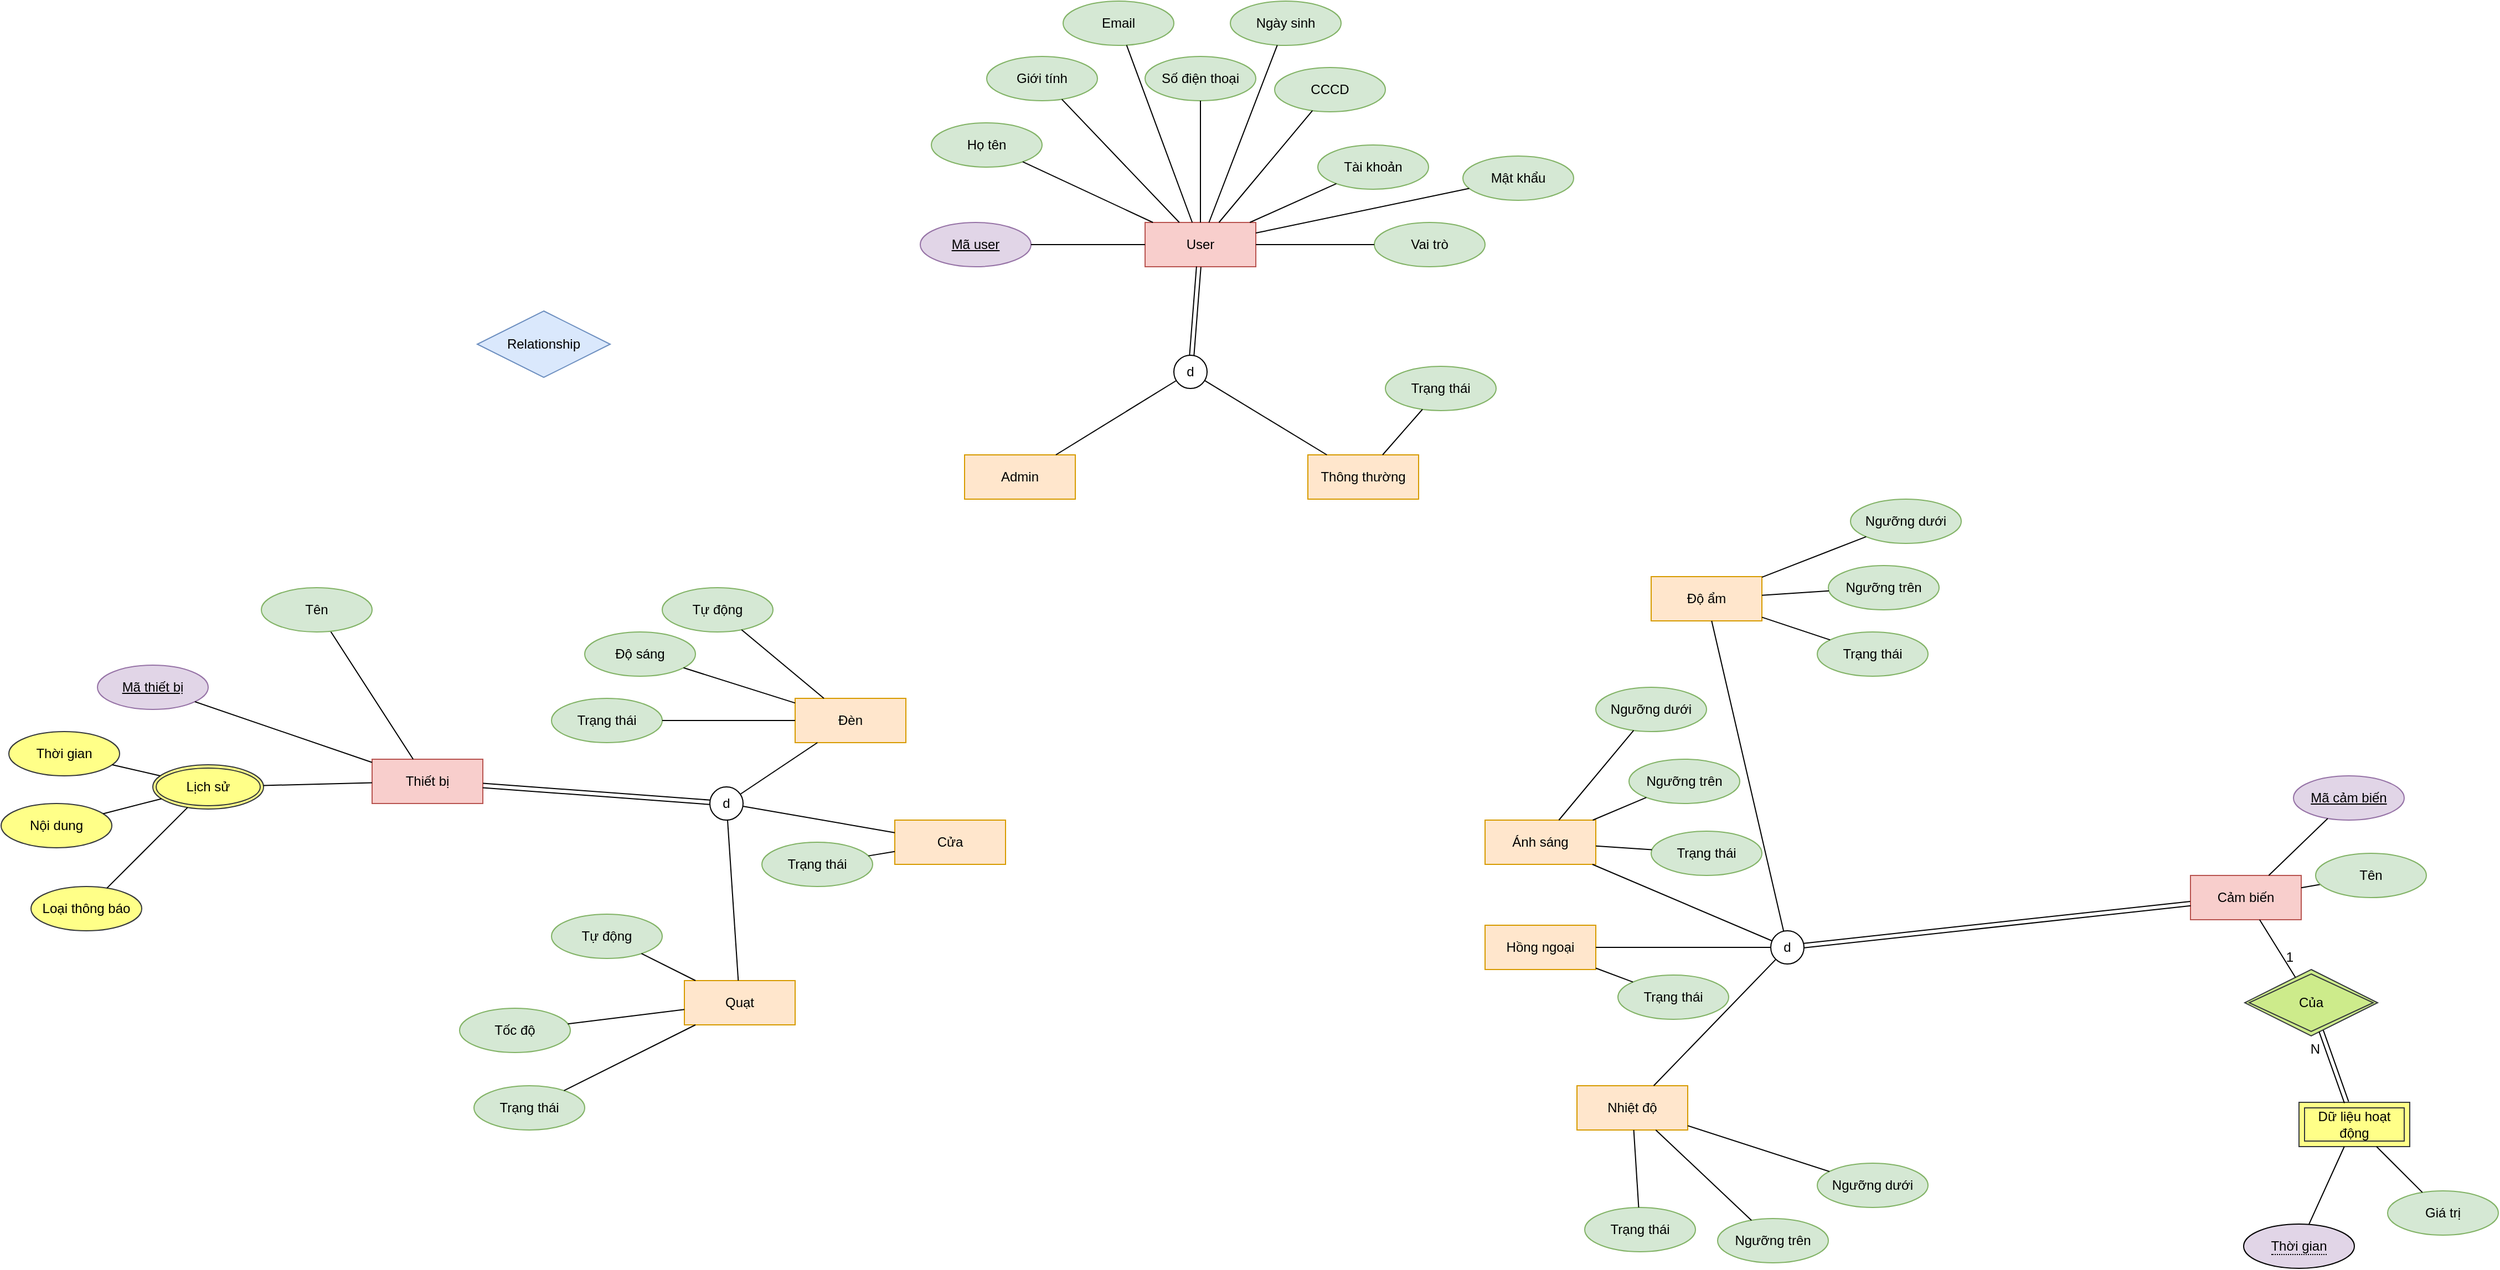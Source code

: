 <mxfile version="21.1.2" type="github" pages="2">
  <diagram id="aBMzIkLXz1yRVOYzShiP" name="Main">
    <mxGraphModel dx="3601" dy="2661" grid="1" gridSize="10" guides="1" tooltips="1" connect="1" arrows="1" fold="1" page="1" pageScale="1" pageWidth="827" pageHeight="1169" math="0" shadow="0">
      <root>
        <mxCell id="0" />
        <mxCell id="1" parent="0" />
        <mxCell id="rd3gpK9eCs8-gUYzx0VU-1" value="User" style="whiteSpace=wrap;html=1;align=center;fillColor=#f8cecc;strokeColor=#b85450;" parent="1" vertex="1">
          <mxGeometry x="373" y="30" width="100" height="40" as="geometry" />
        </mxCell>
        <mxCell id="rd3gpK9eCs8-gUYzx0VU-2" value="Admin" style="whiteSpace=wrap;html=1;align=center;fillColor=#ffe6cc;strokeColor=#d79b00;" parent="1" vertex="1">
          <mxGeometry x="210" y="240" width="100" height="40" as="geometry" />
        </mxCell>
        <mxCell id="rd3gpK9eCs8-gUYzx0VU-3" value="Thông thường" style="whiteSpace=wrap;html=1;align=center;fillColor=#ffe6cc;strokeColor=#d79b00;" parent="1" vertex="1">
          <mxGeometry x="520" y="240" width="100" height="40" as="geometry" />
        </mxCell>
        <mxCell id="rd3gpK9eCs8-gUYzx0VU-5" value="d" style="ellipse;whiteSpace=wrap;html=1;aspect=fixed;" parent="1" vertex="1">
          <mxGeometry x="399" y="150" width="30" height="30" as="geometry" />
        </mxCell>
        <mxCell id="rd3gpK9eCs8-gUYzx0VU-6" value="" style="shape=link;html=1;rounded=0;" parent="1" source="rd3gpK9eCs8-gUYzx0VU-1" target="rd3gpK9eCs8-gUYzx0VU-5" edge="1">
          <mxGeometry relative="1" as="geometry">
            <mxPoint x="330" y="610" as="sourcePoint" />
            <mxPoint x="490" y="610" as="targetPoint" />
          </mxGeometry>
        </mxCell>
        <mxCell id="rd3gpK9eCs8-gUYzx0VU-8" value="" style="endArrow=none;html=1;rounded=0;" parent="1" source="rd3gpK9eCs8-gUYzx0VU-5" target="rd3gpK9eCs8-gUYzx0VU-2" edge="1">
          <mxGeometry width="50" height="50" relative="1" as="geometry">
            <mxPoint x="420" y="220" as="sourcePoint" />
            <mxPoint x="470" y="170" as="targetPoint" />
          </mxGeometry>
        </mxCell>
        <mxCell id="rd3gpK9eCs8-gUYzx0VU-9" value="" style="endArrow=none;html=1;rounded=0;" parent="1" source="rd3gpK9eCs8-gUYzx0VU-5" target="rd3gpK9eCs8-gUYzx0VU-3" edge="1">
          <mxGeometry width="50" height="50" relative="1" as="geometry">
            <mxPoint x="411" y="242" as="sourcePoint" />
            <mxPoint x="311" y="290" as="targetPoint" />
          </mxGeometry>
        </mxCell>
        <mxCell id="Jqu8XaU1EDlUcJZMT5x3-2" value="Thiết bị" style="whiteSpace=wrap;html=1;align=center;fillColor=#f8cecc;strokeColor=#b85450;" parent="1" vertex="1">
          <mxGeometry x="-325" y="515" width="100" height="40" as="geometry" />
        </mxCell>
        <mxCell id="Jqu8XaU1EDlUcJZMT5x3-3" value="Quạt" style="whiteSpace=wrap;html=1;align=center;fillColor=#ffe6cc;strokeColor=#d79b00;" parent="1" vertex="1">
          <mxGeometry x="-43" y="715" width="100" height="40" as="geometry" />
        </mxCell>
        <mxCell id="Jqu8XaU1EDlUcJZMT5x3-4" value="Đèn" style="whiteSpace=wrap;html=1;align=center;fillColor=#ffe6cc;strokeColor=#d79b00;" parent="1" vertex="1">
          <mxGeometry x="57" y="460" width="100" height="40" as="geometry" />
        </mxCell>
        <mxCell id="Jqu8XaU1EDlUcJZMT5x3-5" value="d" style="ellipse;whiteSpace=wrap;html=1;aspect=fixed;" parent="1" vertex="1">
          <mxGeometry x="-20" y="540" width="30" height="30" as="geometry" />
        </mxCell>
        <mxCell id="Jqu8XaU1EDlUcJZMT5x3-6" value="" style="shape=link;html=1;rounded=0;" parent="1" source="Jqu8XaU1EDlUcJZMT5x3-2" target="Jqu8XaU1EDlUcJZMT5x3-5" edge="1">
          <mxGeometry relative="1" as="geometry">
            <mxPoint x="-124" y="1155" as="sourcePoint" />
            <mxPoint x="36" y="1155" as="targetPoint" />
          </mxGeometry>
        </mxCell>
        <mxCell id="Jqu8XaU1EDlUcJZMT5x3-7" value="" style="endArrow=none;html=1;rounded=0;" parent="1" source="Jqu8XaU1EDlUcJZMT5x3-5" target="Jqu8XaU1EDlUcJZMT5x3-3" edge="1">
          <mxGeometry width="50" height="50" relative="1" as="geometry">
            <mxPoint x="-34" y="765" as="sourcePoint" />
            <mxPoint x="16" y="715" as="targetPoint" />
          </mxGeometry>
        </mxCell>
        <mxCell id="Jqu8XaU1EDlUcJZMT5x3-8" value="" style="endArrow=none;html=1;rounded=0;" parent="1" source="Jqu8XaU1EDlUcJZMT5x3-5" target="Jqu8XaU1EDlUcJZMT5x3-4" edge="1">
          <mxGeometry width="50" height="50" relative="1" as="geometry">
            <mxPoint x="-43" y="787" as="sourcePoint" />
            <mxPoint x="-143" y="835" as="targetPoint" />
          </mxGeometry>
        </mxCell>
        <mxCell id="Jqu8XaU1EDlUcJZMT5x3-9" value="Cảm biến" style="whiteSpace=wrap;html=1;align=center;fillColor=#f8cecc;strokeColor=#b85450;" parent="1" vertex="1">
          <mxGeometry x="1317" y="620" width="100" height="40" as="geometry" />
        </mxCell>
        <mxCell id="Jqu8XaU1EDlUcJZMT5x3-10" value="Nhiệt độ" style="whiteSpace=wrap;html=1;align=center;fillColor=#ffe6cc;strokeColor=#d79b00;" parent="1" vertex="1">
          <mxGeometry x="763" y="810" width="100" height="40" as="geometry" />
        </mxCell>
        <mxCell id="Jqu8XaU1EDlUcJZMT5x3-11" value="Hồng ngoại" style="whiteSpace=wrap;html=1;align=center;fillColor=#ffe6cc;strokeColor=#d79b00;" parent="1" vertex="1">
          <mxGeometry x="680" y="665" width="100" height="40" as="geometry" />
        </mxCell>
        <mxCell id="Jqu8XaU1EDlUcJZMT5x3-12" value="d" style="ellipse;whiteSpace=wrap;html=1;aspect=fixed;" parent="1" vertex="1">
          <mxGeometry x="938" y="670" width="30" height="30" as="geometry" />
        </mxCell>
        <mxCell id="Jqu8XaU1EDlUcJZMT5x3-13" value="" style="shape=link;html=1;rounded=0;" parent="1" source="Jqu8XaU1EDlUcJZMT5x3-9" target="Jqu8XaU1EDlUcJZMT5x3-12" edge="1">
          <mxGeometry relative="1" as="geometry">
            <mxPoint x="869" y="1130" as="sourcePoint" />
            <mxPoint x="1029" y="1130" as="targetPoint" />
          </mxGeometry>
        </mxCell>
        <mxCell id="Jqu8XaU1EDlUcJZMT5x3-14" value="" style="endArrow=none;html=1;rounded=0;" parent="1" source="Jqu8XaU1EDlUcJZMT5x3-12" target="Jqu8XaU1EDlUcJZMT5x3-10" edge="1">
          <mxGeometry width="50" height="50" relative="1" as="geometry">
            <mxPoint x="959" y="740" as="sourcePoint" />
            <mxPoint x="1009" y="690" as="targetPoint" />
          </mxGeometry>
        </mxCell>
        <mxCell id="Jqu8XaU1EDlUcJZMT5x3-15" value="" style="endArrow=none;html=1;rounded=0;" parent="1" source="Jqu8XaU1EDlUcJZMT5x3-12" target="Jqu8XaU1EDlUcJZMT5x3-11" edge="1">
          <mxGeometry width="50" height="50" relative="1" as="geometry">
            <mxPoint x="950" y="762" as="sourcePoint" />
            <mxPoint x="850" y="810" as="targetPoint" />
          </mxGeometry>
        </mxCell>
        <mxCell id="Jqu8XaU1EDlUcJZMT5x3-16" value="Cửa" style="whiteSpace=wrap;html=1;align=center;fillColor=#ffe6cc;strokeColor=#d79b00;" parent="1" vertex="1">
          <mxGeometry x="147" y="570" width="100" height="40" as="geometry" />
        </mxCell>
        <mxCell id="Jqu8XaU1EDlUcJZMT5x3-17" value="" style="endArrow=none;html=1;rounded=0;" parent="1" source="Jqu8XaU1EDlUcJZMT5x3-5" target="Jqu8XaU1EDlUcJZMT5x3-16" edge="1">
          <mxGeometry width="50" height="50" relative="1" as="geometry">
            <mxPoint x="47" y="750" as="sourcePoint" />
            <mxPoint x="-67" y="885" as="targetPoint" />
          </mxGeometry>
        </mxCell>
        <mxCell id="Jqu8XaU1EDlUcJZMT5x3-19" value="Độ ẩm" style="whiteSpace=wrap;html=1;align=center;fillColor=#ffe6cc;strokeColor=#d79b00;" parent="1" vertex="1">
          <mxGeometry x="830" y="350" width="100" height="40" as="geometry" />
        </mxCell>
        <mxCell id="Jqu8XaU1EDlUcJZMT5x3-20" value="Ánh sáng" style="whiteSpace=wrap;html=1;align=center;fillColor=#ffe6cc;strokeColor=#d79b00;" parent="1" vertex="1">
          <mxGeometry x="680" y="570" width="100" height="40" as="geometry" />
        </mxCell>
        <mxCell id="Jqu8XaU1EDlUcJZMT5x3-21" value="" style="endArrow=none;html=1;rounded=0;" parent="1" source="Jqu8XaU1EDlUcJZMT5x3-19" target="Jqu8XaU1EDlUcJZMT5x3-12" edge="1">
          <mxGeometry width="50" height="50" relative="1" as="geometry">
            <mxPoint x="978" y="692" as="sourcePoint" />
            <mxPoint x="1170" y="655" as="targetPoint" />
          </mxGeometry>
        </mxCell>
        <mxCell id="Jqu8XaU1EDlUcJZMT5x3-22" value="" style="endArrow=none;html=1;rounded=0;" parent="1" source="Jqu8XaU1EDlUcJZMT5x3-20" target="Jqu8XaU1EDlUcJZMT5x3-12" edge="1">
          <mxGeometry width="50" height="50" relative="1" as="geometry">
            <mxPoint x="977" y="615" as="sourcePoint" />
            <mxPoint x="965" y="680" as="targetPoint" />
          </mxGeometry>
        </mxCell>
        <mxCell id="g2_H-QGqGs-jdcmZxHJL-1" value="Relationship" style="shape=rhombus;perimeter=rhombusPerimeter;whiteSpace=wrap;html=1;align=center;fillColor=#dae8fc;strokeColor=#6c8ebf;" parent="1" vertex="1">
          <mxGeometry x="-230" y="110" width="120" height="60" as="geometry" />
        </mxCell>
        <mxCell id="g2_H-QGqGs-jdcmZxHJL-2" value="Giới tính" style="ellipse;whiteSpace=wrap;html=1;align=center;fillColor=#d5e8d4;strokeColor=#82b366;" parent="1" vertex="1">
          <mxGeometry x="230" y="-120" width="100" height="40" as="geometry" />
        </mxCell>
        <mxCell id="g2_H-QGqGs-jdcmZxHJL-3" value="Mã user" style="ellipse;whiteSpace=wrap;html=1;align=center;fontStyle=4;fillColor=#e1d5e7;strokeColor=#9673a6;" parent="1" vertex="1">
          <mxGeometry x="170" y="30" width="100" height="40" as="geometry" />
        </mxCell>
        <mxCell id="g2_H-QGqGs-jdcmZxHJL-4" value="Lịch sử" style="ellipse;shape=doubleEllipse;margin=3;whiteSpace=wrap;html=1;align=center;fillColor=#FFFF88;strokeColor=#36393d;" parent="1" vertex="1">
          <mxGeometry x="-523" y="520" width="100" height="40" as="geometry" />
        </mxCell>
        <mxCell id="qpDYERSgckwAivpAdX6R-3" value="Họ tên" style="ellipse;whiteSpace=wrap;html=1;align=center;fillColor=#d5e8d4;strokeColor=#82b366;" parent="1" vertex="1">
          <mxGeometry x="180" y="-60" width="100" height="40" as="geometry" />
        </mxCell>
        <mxCell id="qpDYERSgckwAivpAdX6R-4" value="Ngày sinh" style="ellipse;whiteSpace=wrap;html=1;align=center;fillColor=#d5e8d4;strokeColor=#82b366;" parent="1" vertex="1">
          <mxGeometry x="450" y="-170" width="100" height="40" as="geometry" />
        </mxCell>
        <mxCell id="qpDYERSgckwAivpAdX6R-5" value="CCCD" style="ellipse;whiteSpace=wrap;html=1;align=center;fillColor=#d5e8d4;strokeColor=#82b366;" parent="1" vertex="1">
          <mxGeometry x="490" y="-110" width="100" height="40" as="geometry" />
        </mxCell>
        <mxCell id="qpDYERSgckwAivpAdX6R-6" value="Email" style="ellipse;whiteSpace=wrap;html=1;align=center;fillColor=#d5e8d4;strokeColor=#82b366;" parent="1" vertex="1">
          <mxGeometry x="299" y="-170" width="100" height="40" as="geometry" />
        </mxCell>
        <mxCell id="qpDYERSgckwAivpAdX6R-7" value="Số điện thoại" style="ellipse;whiteSpace=wrap;html=1;align=center;fillColor=#d5e8d4;strokeColor=#82b366;" parent="1" vertex="1">
          <mxGeometry x="373" y="-120" width="100" height="40" as="geometry" />
        </mxCell>
        <mxCell id="qpDYERSgckwAivpAdX6R-8" value="Tài khoản" style="ellipse;whiteSpace=wrap;html=1;align=center;fillColor=#d5e8d4;strokeColor=#82b366;" parent="1" vertex="1">
          <mxGeometry x="529" y="-40" width="100" height="40" as="geometry" />
        </mxCell>
        <mxCell id="qpDYERSgckwAivpAdX6R-9" value="Mật khẩu" style="ellipse;whiteSpace=wrap;html=1;align=center;fillColor=#d5e8d4;strokeColor=#82b366;" parent="1" vertex="1">
          <mxGeometry x="660" y="-30" width="100" height="40" as="geometry" />
        </mxCell>
        <mxCell id="qpDYERSgckwAivpAdX6R-10" value="Trạng thái" style="ellipse;whiteSpace=wrap;html=1;align=center;fillColor=#d5e8d4;strokeColor=#82b366;" parent="1" vertex="1">
          <mxGeometry x="590" y="160" width="100" height="40" as="geometry" />
        </mxCell>
        <mxCell id="qpDYERSgckwAivpAdX6R-11" value="Vai trò" style="ellipse;whiteSpace=wrap;html=1;align=center;fillColor=#d5e8d4;strokeColor=#82b366;" parent="1" vertex="1">
          <mxGeometry x="580" y="30" width="100" height="40" as="geometry" />
        </mxCell>
        <mxCell id="qpDYERSgckwAivpAdX6R-14" value="" style="endArrow=none;html=1;rounded=0;" parent="1" source="qpDYERSgckwAivpAdX6R-10" target="rd3gpK9eCs8-gUYzx0VU-3" edge="1">
          <mxGeometry width="50" height="50" relative="1" as="geometry">
            <mxPoint x="690.005" y="214.142" as="sourcePoint" />
            <mxPoint x="625" y="240" as="targetPoint" />
          </mxGeometry>
        </mxCell>
        <mxCell id="qpDYERSgckwAivpAdX6R-15" value="" style="endArrow=none;html=1;rounded=0;" parent="1" source="rd3gpK9eCs8-gUYzx0VU-1" target="qpDYERSgckwAivpAdX6R-11" edge="1">
          <mxGeometry width="50" height="50" relative="1" as="geometry">
            <mxPoint x="695" y="224" as="sourcePoint" />
            <mxPoint x="630" y="250" as="targetPoint" />
          </mxGeometry>
        </mxCell>
        <mxCell id="qpDYERSgckwAivpAdX6R-16" value="" style="endArrow=none;html=1;rounded=0;" parent="1" source="rd3gpK9eCs8-gUYzx0VU-1" target="qpDYERSgckwAivpAdX6R-5" edge="1">
          <mxGeometry width="50" height="50" relative="1" as="geometry">
            <mxPoint x="474" y="58" as="sourcePoint" />
            <mxPoint x="624" y="82" as="targetPoint" />
          </mxGeometry>
        </mxCell>
        <mxCell id="qpDYERSgckwAivpAdX6R-17" value="" style="endArrow=none;html=1;rounded=0;" parent="1" source="rd3gpK9eCs8-gUYzx0VU-1" target="qpDYERSgckwAivpAdX6R-4" edge="1">
          <mxGeometry width="50" height="50" relative="1" as="geometry">
            <mxPoint x="474" y="36" as="sourcePoint" />
            <mxPoint x="559" y="12" as="targetPoint" />
          </mxGeometry>
        </mxCell>
        <mxCell id="qpDYERSgckwAivpAdX6R-18" value="" style="endArrow=none;html=1;rounded=0;" parent="1" source="rd3gpK9eCs8-gUYzx0VU-1" target="g2_H-QGqGs-jdcmZxHJL-2" edge="1">
          <mxGeometry width="50" height="50" relative="1" as="geometry">
            <mxPoint x="453" y="30" as="sourcePoint" />
            <mxPoint x="545" y="-33" as="targetPoint" />
          </mxGeometry>
        </mxCell>
        <mxCell id="qpDYERSgckwAivpAdX6R-19" value="" style="endArrow=none;html=1;rounded=0;" parent="1" source="rd3gpK9eCs8-gUYzx0VU-1" target="qpDYERSgckwAivpAdX6R-3" edge="1">
          <mxGeometry width="50" height="50" relative="1" as="geometry">
            <mxPoint x="432" y="30" as="sourcePoint" />
            <mxPoint x="466" y="-60" as="targetPoint" />
          </mxGeometry>
        </mxCell>
        <mxCell id="qpDYERSgckwAivpAdX6R-21" value="" style="endArrow=none;html=1;rounded=0;" parent="1" source="rd3gpK9eCs8-gUYzx0VU-1" target="g2_H-QGqGs-jdcmZxHJL-3" edge="1">
          <mxGeometry width="50" height="50" relative="1" as="geometry">
            <mxPoint x="418" y="30" as="sourcePoint" />
            <mxPoint x="385" y="-90" as="targetPoint" />
          </mxGeometry>
        </mxCell>
        <mxCell id="qpDYERSgckwAivpAdX6R-22" value="" style="endArrow=none;html=1;rounded=0;" parent="1" source="rd3gpK9eCs8-gUYzx0VU-1" target="qpDYERSgckwAivpAdX6R-6" edge="1">
          <mxGeometry width="50" height="50" relative="1" as="geometry">
            <mxPoint x="405" y="30" as="sourcePoint" />
            <mxPoint x="308" y="-71" as="targetPoint" />
          </mxGeometry>
        </mxCell>
        <mxCell id="qpDYERSgckwAivpAdX6R-23" value="" style="endArrow=none;html=1;rounded=0;" parent="1" source="rd3gpK9eCs8-gUYzx0VU-1" target="qpDYERSgckwAivpAdX6R-7" edge="1">
          <mxGeometry width="50" height="50" relative="1" as="geometry">
            <mxPoint x="417" y="30" as="sourcePoint" />
            <mxPoint x="366" y="-120" as="targetPoint" />
          </mxGeometry>
        </mxCell>
        <mxCell id="qpDYERSgckwAivpAdX6R-24" value="" style="endArrow=none;html=1;rounded=0;" parent="1" source="rd3gpK9eCs8-gUYzx0VU-1" target="qpDYERSgckwAivpAdX6R-8" edge="1">
          <mxGeometry width="50" height="50" relative="1" as="geometry">
            <mxPoint x="450" y="40" as="sourcePoint" />
            <mxPoint x="534" y="-61" as="targetPoint" />
          </mxGeometry>
        </mxCell>
        <mxCell id="qpDYERSgckwAivpAdX6R-25" value="" style="endArrow=none;html=1;rounded=0;" parent="1" source="rd3gpK9eCs8-gUYzx0VU-1" target="qpDYERSgckwAivpAdX6R-9" edge="1">
          <mxGeometry width="50" height="50" relative="1" as="geometry">
            <mxPoint x="476" y="40" as="sourcePoint" />
            <mxPoint x="657" y="-45" as="targetPoint" />
          </mxGeometry>
        </mxCell>
        <mxCell id="qpDYERSgckwAivpAdX6R-26" value="Mã thiết bị" style="ellipse;whiteSpace=wrap;html=1;align=center;fontStyle=4;fillColor=#e1d5e7;strokeColor=#9673a6;" parent="1" vertex="1">
          <mxGeometry x="-573" y="430" width="100" height="40" as="geometry" />
        </mxCell>
        <mxCell id="qpDYERSgckwAivpAdX6R-31" value="Mã cảm biến" style="ellipse;whiteSpace=wrap;html=1;align=center;fontStyle=4;fillColor=#E1D5E7;strokeColor=#9673a6;" parent="1" vertex="1">
          <mxGeometry x="1410" y="530" width="100" height="40" as="geometry" />
        </mxCell>
        <mxCell id="qpDYERSgckwAivpAdX6R-35" value="" style="endArrow=none;html=1;rounded=0;" parent="1" source="Jqu8XaU1EDlUcJZMT5x3-2" target="qpDYERSgckwAivpAdX6R-26" edge="1">
          <mxGeometry width="50" height="50" relative="1" as="geometry">
            <mxPoint x="-152.995" y="853.142" as="sourcePoint" />
            <mxPoint x="-223" y="880" as="targetPoint" />
          </mxGeometry>
        </mxCell>
        <mxCell id="qpDYERSgckwAivpAdX6R-39" value="" style="endArrow=none;html=1;rounded=0;" parent="1" source="qpDYERSgckwAivpAdX6R-31" target="Jqu8XaU1EDlUcJZMT5x3-9" edge="1">
          <mxGeometry width="50" height="50" relative="1" as="geometry">
            <mxPoint x="479" y="605" as="sourcePoint" />
            <mxPoint x="514" y="628" as="targetPoint" />
          </mxGeometry>
        </mxCell>
        <mxCell id="qpDYERSgckwAivpAdX6R-44" value="" style="endArrow=none;html=1;rounded=0;" parent="1" source="Jqu8XaU1EDlUcJZMT5x3-2" target="qpDYERSgckwAivpAdX6R-45" edge="1">
          <mxGeometry width="50" height="50" relative="1" as="geometry">
            <mxPoint x="-57" y="865" as="sourcePoint" />
            <mxPoint x="67" y="900" as="targetPoint" />
          </mxGeometry>
        </mxCell>
        <mxCell id="qpDYERSgckwAivpAdX6R-45" value="Tên" style="ellipse;whiteSpace=wrap;html=1;align=center;fillColor=#d5e8d4;strokeColor=#82b366;" parent="1" vertex="1">
          <mxGeometry x="-425" y="360" width="100" height="40" as="geometry" />
        </mxCell>
        <mxCell id="qpDYERSgckwAivpAdX6R-46" value="" style="endArrow=none;html=1;rounded=0;" parent="1" source="Jqu8XaU1EDlUcJZMT5x3-9" target="qpDYERSgckwAivpAdX6R-47" edge="1">
          <mxGeometry width="50" height="50" relative="1" as="geometry">
            <mxPoint x="1021" y="830" as="sourcePoint" />
            <mxPoint x="1110" y="875" as="targetPoint" />
          </mxGeometry>
        </mxCell>
        <mxCell id="qpDYERSgckwAivpAdX6R-47" value="Tên" style="ellipse;whiteSpace=wrap;html=1;align=center;fillColor=#d5e8d4;strokeColor=#82b366;" parent="1" vertex="1">
          <mxGeometry x="1430" y="600" width="100" height="40" as="geometry" />
        </mxCell>
        <mxCell id="qpDYERSgckwAivpAdX6R-48" value="Tự động" style="ellipse;whiteSpace=wrap;html=1;align=center;fillColor=#d5e8d4;strokeColor=#82b366;" parent="1" vertex="1">
          <mxGeometry x="-163" y="655" width="100" height="40" as="geometry" />
        </mxCell>
        <mxCell id="qpDYERSgckwAivpAdX6R-49" value="Tự động" style="ellipse;whiteSpace=wrap;html=1;align=center;fillColor=#d5e8d4;strokeColor=#82b366;" parent="1" vertex="1">
          <mxGeometry x="-63" y="360" width="100" height="40" as="geometry" />
        </mxCell>
        <mxCell id="qpDYERSgckwAivpAdX6R-50" value="Tốc độ" style="ellipse;whiteSpace=wrap;html=1;align=center;fillColor=#d5e8d4;strokeColor=#82b366;" parent="1" vertex="1">
          <mxGeometry x="-246" y="740" width="100" height="40" as="geometry" />
        </mxCell>
        <mxCell id="qpDYERSgckwAivpAdX6R-51" value="Độ sáng" style="ellipse;whiteSpace=wrap;html=1;align=center;fillColor=#d5e8d4;strokeColor=#82b366;" parent="1" vertex="1">
          <mxGeometry x="-133" y="400" width="100" height="40" as="geometry" />
        </mxCell>
        <mxCell id="qpDYERSgckwAivpAdX6R-53" value="Trạng thái" style="ellipse;whiteSpace=wrap;html=1;align=center;fillColor=#d5e8d4;strokeColor=#82b366;" parent="1" vertex="1">
          <mxGeometry x="27" y="590" width="100" height="40" as="geometry" />
        </mxCell>
        <mxCell id="qpDYERSgckwAivpAdX6R-54" value="Trạng thái" style="ellipse;whiteSpace=wrap;html=1;align=center;fillColor=#d5e8d4;strokeColor=#82b366;" parent="1" vertex="1">
          <mxGeometry x="-163" y="460" width="100" height="40" as="geometry" />
        </mxCell>
        <mxCell id="qpDYERSgckwAivpAdX6R-55" value="Trạng thái" style="ellipse;whiteSpace=wrap;html=1;align=center;fillColor=#d5e8d4;strokeColor=#82b366;" parent="1" vertex="1">
          <mxGeometry x="-233" y="810" width="100" height="40" as="geometry" />
        </mxCell>
        <mxCell id="qpDYERSgckwAivpAdX6R-56" value="" style="endArrow=none;html=1;rounded=0;" parent="1" source="Jqu8XaU1EDlUcJZMT5x3-3" target="qpDYERSgckwAivpAdX6R-55" edge="1">
          <mxGeometry width="50" height="50" relative="1" as="geometry">
            <mxPoint x="-34" y="706" as="sourcePoint" />
            <mxPoint x="-59" y="620" as="targetPoint" />
          </mxGeometry>
        </mxCell>
        <mxCell id="qpDYERSgckwAivpAdX6R-57" value="" style="endArrow=none;html=1;rounded=0;" parent="1" source="Jqu8XaU1EDlUcJZMT5x3-3" target="qpDYERSgckwAivpAdX6R-50" edge="1">
          <mxGeometry width="50" height="50" relative="1" as="geometry">
            <mxPoint x="-283" y="706" as="sourcePoint" />
            <mxPoint x="-327" y="689" as="targetPoint" />
          </mxGeometry>
        </mxCell>
        <mxCell id="qpDYERSgckwAivpAdX6R-58" value="" style="endArrow=none;html=1;rounded=0;" parent="1" source="Jqu8XaU1EDlUcJZMT5x3-3" target="qpDYERSgckwAivpAdX6R-48" edge="1">
          <mxGeometry width="50" height="50" relative="1" as="geometry">
            <mxPoint x="-250" y="705" as="sourcePoint" />
            <mxPoint x="-317" y="629" as="targetPoint" />
          </mxGeometry>
        </mxCell>
        <mxCell id="qpDYERSgckwAivpAdX6R-59" value="" style="endArrow=none;html=1;rounded=0;" parent="1" source="Jqu8XaU1EDlUcJZMT5x3-4" target="qpDYERSgckwAivpAdX6R-51" edge="1">
          <mxGeometry width="50" height="50" relative="1" as="geometry">
            <mxPoint x="-239" y="705" as="sourcePoint" />
            <mxPoint x="-277" y="570" as="targetPoint" />
          </mxGeometry>
        </mxCell>
        <mxCell id="qpDYERSgckwAivpAdX6R-60" value="" style="endArrow=none;html=1;rounded=0;" parent="1" source="Jqu8XaU1EDlUcJZMT5x3-4" target="qpDYERSgckwAivpAdX6R-49" edge="1">
          <mxGeometry width="50" height="50" relative="1" as="geometry">
            <mxPoint x="-85" y="580" as="sourcePoint" />
            <mxPoint x="-185" y="479" as="targetPoint" />
          </mxGeometry>
        </mxCell>
        <mxCell id="qpDYERSgckwAivpAdX6R-61" value="" style="endArrow=none;html=1;rounded=0;" parent="1" source="Jqu8XaU1EDlUcJZMT5x3-4" target="qpDYERSgckwAivpAdX6R-54" edge="1">
          <mxGeometry width="50" height="50" relative="1" as="geometry">
            <mxPoint x="-71" y="580" as="sourcePoint" />
            <mxPoint x="-107" y="450" as="targetPoint" />
          </mxGeometry>
        </mxCell>
        <mxCell id="qpDYERSgckwAivpAdX6R-63" value="" style="endArrow=none;html=1;rounded=0;" parent="1" source="Jqu8XaU1EDlUcJZMT5x3-16" target="qpDYERSgckwAivpAdX6R-53" edge="1">
          <mxGeometry width="50" height="50" relative="1" as="geometry">
            <mxPoint x="144" y="680" as="sourcePoint" />
            <mxPoint x="190" y="550" as="targetPoint" />
          </mxGeometry>
        </mxCell>
        <mxCell id="qpDYERSgckwAivpAdX6R-65" value="Thời gian" style="ellipse;whiteSpace=wrap;html=1;align=center;fillColor=#ffff88;strokeColor=#36393d;" parent="1" vertex="1">
          <mxGeometry x="-653" y="490" width="100" height="40" as="geometry" />
        </mxCell>
        <mxCell id="qpDYERSgckwAivpAdX6R-66" value="Nội dung" style="ellipse;whiteSpace=wrap;html=1;align=center;fillColor=#ffff88;strokeColor=#36393d;" parent="1" vertex="1">
          <mxGeometry x="-660" y="555" width="100" height="40" as="geometry" />
        </mxCell>
        <mxCell id="qpDYERSgckwAivpAdX6R-67" value="" style="endArrow=none;html=1;rounded=0;" parent="1" source="Jqu8XaU1EDlUcJZMT5x3-2" target="g2_H-QGqGs-jdcmZxHJL-4" edge="1">
          <mxGeometry width="50" height="50" relative="1" as="geometry">
            <mxPoint x="109" y="630" as="sourcePoint" />
            <mxPoint x="115" y="695" as="targetPoint" />
          </mxGeometry>
        </mxCell>
        <mxCell id="qpDYERSgckwAivpAdX6R-68" value="" style="endArrow=none;html=1;rounded=0;" parent="1" source="g2_H-QGqGs-jdcmZxHJL-4" target="qpDYERSgckwAivpAdX6R-65" edge="1">
          <mxGeometry width="50" height="50" relative="1" as="geometry">
            <mxPoint x="20" y="847" as="sourcePoint" />
            <mxPoint x="87" y="849" as="targetPoint" />
          </mxGeometry>
        </mxCell>
        <mxCell id="qpDYERSgckwAivpAdX6R-69" value="" style="endArrow=none;html=1;rounded=0;" parent="1" source="g2_H-QGqGs-jdcmZxHJL-4" target="qpDYERSgckwAivpAdX6R-66" edge="1">
          <mxGeometry width="50" height="50" relative="1" as="geometry">
            <mxPoint x="177" y="838" as="sourcePoint" />
            <mxPoint x="227" y="822" as="targetPoint" />
          </mxGeometry>
        </mxCell>
        <mxCell id="qpDYERSgckwAivpAdX6R-70" value="Loại thông báo" style="ellipse;whiteSpace=wrap;html=1;align=center;fillColor=#ffff88;strokeColor=#36393d;" parent="1" vertex="1">
          <mxGeometry x="-633" y="630" width="100" height="40" as="geometry" />
        </mxCell>
        <mxCell id="qpDYERSgckwAivpAdX6R-71" value="" style="endArrow=none;html=1;rounded=0;" parent="1" source="g2_H-QGqGs-jdcmZxHJL-4" target="qpDYERSgckwAivpAdX6R-70" edge="1">
          <mxGeometry width="50" height="50" relative="1" as="geometry">
            <mxPoint x="167" y="850" as="sourcePoint" />
            <mxPoint x="207" y="850" as="targetPoint" />
          </mxGeometry>
        </mxCell>
        <mxCell id="qpDYERSgckwAivpAdX6R-80" value="Trạng thái" style="ellipse;whiteSpace=wrap;html=1;align=center;fillColor=#d5e8d4;strokeColor=#82b366;" parent="1" vertex="1">
          <mxGeometry x="770" y="920" width="100" height="40" as="geometry" />
        </mxCell>
        <mxCell id="qpDYERSgckwAivpAdX6R-81" value="Trạng thái" style="ellipse;whiteSpace=wrap;html=1;align=center;fillColor=#d5e8d4;strokeColor=#82b366;" parent="1" vertex="1">
          <mxGeometry x="980" y="400" width="100" height="40" as="geometry" />
        </mxCell>
        <mxCell id="qpDYERSgckwAivpAdX6R-82" value="Trạng thái" style="ellipse;whiteSpace=wrap;html=1;align=center;fillColor=#d5e8d4;strokeColor=#82b366;" parent="1" vertex="1">
          <mxGeometry x="830" y="580" width="100" height="40" as="geometry" />
        </mxCell>
        <mxCell id="qpDYERSgckwAivpAdX6R-83" value="Trạng thái" style="ellipse;whiteSpace=wrap;html=1;align=center;fillColor=#d5e8d4;strokeColor=#82b366;" parent="1" vertex="1">
          <mxGeometry x="800" y="710" width="100" height="40" as="geometry" />
        </mxCell>
        <mxCell id="qpDYERSgckwAivpAdX6R-84" value="" style="endArrow=none;html=1;rounded=0;" parent="1" source="Jqu8XaU1EDlUcJZMT5x3-10" target="qpDYERSgckwAivpAdX6R-80" edge="1">
          <mxGeometry width="50" height="50" relative="1" as="geometry">
            <mxPoint x="509" y="560" as="sourcePoint" />
            <mxPoint x="555" y="527" as="targetPoint" />
          </mxGeometry>
        </mxCell>
        <mxCell id="qpDYERSgckwAivpAdX6R-85" value="" style="endArrow=none;html=1;rounded=0;" parent="1" source="Jqu8XaU1EDlUcJZMT5x3-19" target="qpDYERSgckwAivpAdX6R-81" edge="1">
          <mxGeometry width="50" height="50" relative="1" as="geometry">
            <mxPoint x="828" y="560" as="sourcePoint" />
            <mxPoint x="757" y="517" as="targetPoint" />
          </mxGeometry>
        </mxCell>
        <mxCell id="qpDYERSgckwAivpAdX6R-86" value="" style="endArrow=none;html=1;rounded=0;" parent="1" source="Jqu8XaU1EDlUcJZMT5x3-20" target="qpDYERSgckwAivpAdX6R-82" edge="1">
          <mxGeometry width="50" height="50" relative="1" as="geometry">
            <mxPoint x="1003" y="490" as="sourcePoint" />
            <mxPoint x="977" y="420" as="targetPoint" />
          </mxGeometry>
        </mxCell>
        <mxCell id="qpDYERSgckwAivpAdX6R-87" value="" style="endArrow=none;html=1;rounded=0;" parent="1" source="Jqu8XaU1EDlUcJZMT5x3-11" target="qpDYERSgckwAivpAdX6R-83" edge="1">
          <mxGeometry width="50" height="50" relative="1" as="geometry">
            <mxPoint x="1221" y="510" as="sourcePoint" />
            <mxPoint x="1312" y="457" as="targetPoint" />
          </mxGeometry>
        </mxCell>
        <mxCell id="ulSbq7-TPYftb54rdm0L-3" value="Ngưỡng dưới" style="ellipse;whiteSpace=wrap;html=1;align=center;fillColor=#d5e8d4;strokeColor=#82b366;" vertex="1" parent="1">
          <mxGeometry x="780" y="450" width="100" height="40" as="geometry" />
        </mxCell>
        <mxCell id="ulSbq7-TPYftb54rdm0L-4" value="Ngưỡng trên" style="ellipse;whiteSpace=wrap;html=1;align=center;fillColor=#d5e8d4;strokeColor=#82b366;" vertex="1" parent="1">
          <mxGeometry x="810" y="515" width="100" height="40" as="geometry" />
        </mxCell>
        <mxCell id="ulSbq7-TPYftb54rdm0L-5" value="Ngưỡng dưới" style="ellipse;whiteSpace=wrap;html=1;align=center;fillColor=#d5e8d4;strokeColor=#82b366;" vertex="1" parent="1">
          <mxGeometry x="1010" y="280" width="100" height="40" as="geometry" />
        </mxCell>
        <mxCell id="ulSbq7-TPYftb54rdm0L-6" value="Ngưỡng trên" style="ellipse;whiteSpace=wrap;html=1;align=center;fillColor=#d5e8d4;strokeColor=#82b366;" vertex="1" parent="1">
          <mxGeometry x="990" y="340" width="100" height="40" as="geometry" />
        </mxCell>
        <mxCell id="ulSbq7-TPYftb54rdm0L-7" value="Ngưỡng dưới" style="ellipse;whiteSpace=wrap;html=1;align=center;fillColor=#d5e8d4;strokeColor=#82b366;" vertex="1" parent="1">
          <mxGeometry x="980" y="880" width="100" height="40" as="geometry" />
        </mxCell>
        <mxCell id="ulSbq7-TPYftb54rdm0L-8" value="Ngưỡng trên" style="ellipse;whiteSpace=wrap;html=1;align=center;fillColor=#d5e8d4;strokeColor=#82b366;" vertex="1" parent="1">
          <mxGeometry x="890" y="930" width="100" height="40" as="geometry" />
        </mxCell>
        <mxCell id="ulSbq7-TPYftb54rdm0L-9" value="" style="endArrow=none;html=1;rounded=0;" edge="1" parent="1" source="Jqu8XaU1EDlUcJZMT5x3-20" target="ulSbq7-TPYftb54rdm0L-3">
          <mxGeometry width="50" height="50" relative="1" as="geometry">
            <mxPoint x="1234" y="520" as="sourcePoint" />
            <mxPoint x="1298" y="572" as="targetPoint" />
          </mxGeometry>
        </mxCell>
        <mxCell id="ulSbq7-TPYftb54rdm0L-10" value="" style="endArrow=none;html=1;rounded=0;" edge="1" parent="1" source="Jqu8XaU1EDlUcJZMT5x3-20" target="ulSbq7-TPYftb54rdm0L-4">
          <mxGeometry width="50" height="50" relative="1" as="geometry">
            <mxPoint x="1260" y="507" as="sourcePoint" />
            <mxPoint x="1313" y="514" as="targetPoint" />
          </mxGeometry>
        </mxCell>
        <mxCell id="ulSbq7-TPYftb54rdm0L-12" value="" style="endArrow=none;html=1;rounded=0;" edge="1" parent="1" source="ulSbq7-TPYftb54rdm0L-6" target="Jqu8XaU1EDlUcJZMT5x3-19">
          <mxGeometry width="50" height="50" relative="1" as="geometry">
            <mxPoint x="1260" y="507" as="sourcePoint" />
            <mxPoint x="1313" y="514" as="targetPoint" />
          </mxGeometry>
        </mxCell>
        <mxCell id="ulSbq7-TPYftb54rdm0L-13" value="" style="endArrow=none;html=1;rounded=0;" edge="1" parent="1" source="ulSbq7-TPYftb54rdm0L-7" target="Jqu8XaU1EDlUcJZMT5x3-10">
          <mxGeometry width="50" height="50" relative="1" as="geometry">
            <mxPoint x="999" y="496" as="sourcePoint" />
            <mxPoint x="1013" y="494" as="targetPoint" />
          </mxGeometry>
        </mxCell>
        <mxCell id="ulSbq7-TPYftb54rdm0L-14" value="" style="endArrow=none;html=1;rounded=0;" edge="1" parent="1" source="ulSbq7-TPYftb54rdm0L-5" target="Jqu8XaU1EDlUcJZMT5x3-19">
          <mxGeometry width="50" height="50" relative="1" as="geometry">
            <mxPoint x="977" y="399" as="sourcePoint" />
            <mxPoint x="1044" y="470" as="targetPoint" />
          </mxGeometry>
        </mxCell>
        <mxCell id="ulSbq7-TPYftb54rdm0L-15" value="" style="endArrow=none;html=1;rounded=0;" edge="1" parent="1" source="ulSbq7-TPYftb54rdm0L-8" target="Jqu8XaU1EDlUcJZMT5x3-10">
          <mxGeometry width="50" height="50" relative="1" as="geometry">
            <mxPoint x="720" y="510" as="sourcePoint" />
            <mxPoint x="773" y="510" as="targetPoint" />
          </mxGeometry>
        </mxCell>
        <mxCell id="ulSbq7-TPYftb54rdm0L-22" value="Dữ liệu hoạt động" style="shape=ext;margin=3;double=1;whiteSpace=wrap;html=1;align=center;fillColor=#ffff88;strokeColor=#36393d;" vertex="1" parent="1">
          <mxGeometry x="1415" y="825" width="100" height="40" as="geometry" />
        </mxCell>
        <mxCell id="ulSbq7-TPYftb54rdm0L-25" value="&lt;span style=&quot;border-bottom: 1px dotted&quot;&gt;Thời gian&lt;/span&gt;" style="ellipse;whiteSpace=wrap;html=1;align=center;fillColor=#E1D5E7;" vertex="1" parent="1">
          <mxGeometry x="1365" y="935" width="100" height="40" as="geometry" />
        </mxCell>
        <mxCell id="ulSbq7-TPYftb54rdm0L-26" value="" style="endArrow=none;html=1;rounded=0;" edge="1" parent="1" source="ulSbq7-TPYftb54rdm0L-22" target="ulSbq7-TPYftb54rdm0L-25">
          <mxGeometry width="50" height="50" relative="1" as="geometry">
            <mxPoint x="1636" y="553" as="sourcePoint" />
            <mxPoint x="1583" y="605" as="targetPoint" />
          </mxGeometry>
        </mxCell>
        <mxCell id="ulSbq7-TPYftb54rdm0L-27" value="Của" style="shape=rhombus;double=1;perimeter=rhombusPerimeter;whiteSpace=wrap;html=1;align=center;fillColor=#cdeb8b;strokeColor=#36393d;" vertex="1" parent="1">
          <mxGeometry x="1366" y="705" width="120" height="60" as="geometry" />
        </mxCell>
        <mxCell id="ulSbq7-TPYftb54rdm0L-28" value="" style="shape=link;html=1;rounded=0;" edge="1" parent="1" source="ulSbq7-TPYftb54rdm0L-22" target="ulSbq7-TPYftb54rdm0L-27">
          <mxGeometry relative="1" as="geometry">
            <mxPoint x="1235" y="825" as="sourcePoint" />
            <mxPoint x="1395" y="825" as="targetPoint" />
          </mxGeometry>
        </mxCell>
        <mxCell id="ulSbq7-TPYftb54rdm0L-29" value="N" style="resizable=0;html=1;whiteSpace=wrap;align=right;verticalAlign=bottom;" connectable="0" vertex="1" parent="ulSbq7-TPYftb54rdm0L-28">
          <mxGeometry x="1" relative="1" as="geometry">
            <mxPoint y="25" as="offset" />
          </mxGeometry>
        </mxCell>
        <mxCell id="ulSbq7-TPYftb54rdm0L-30" value="" style="endArrow=none;html=1;rounded=0;" edge="1" parent="1" source="Jqu8XaU1EDlUcJZMT5x3-9" target="ulSbq7-TPYftb54rdm0L-27">
          <mxGeometry relative="1" as="geometry">
            <mxPoint x="1050" y="850" as="sourcePoint" />
            <mxPoint x="1210" y="850" as="targetPoint" />
          </mxGeometry>
        </mxCell>
        <mxCell id="ulSbq7-TPYftb54rdm0L-31" value="1" style="resizable=0;html=1;whiteSpace=wrap;align=right;verticalAlign=bottom;" connectable="0" vertex="1" parent="ulSbq7-TPYftb54rdm0L-30">
          <mxGeometry x="1" relative="1" as="geometry">
            <mxPoint y="-10" as="offset" />
          </mxGeometry>
        </mxCell>
        <mxCell id="ulSbq7-TPYftb54rdm0L-33" value="Giá trị" style="ellipse;whiteSpace=wrap;html=1;align=center;fillColor=#d5e8d4;strokeColor=#82b366;" vertex="1" parent="1">
          <mxGeometry x="1495" y="905" width="100" height="40" as="geometry" />
        </mxCell>
        <mxCell id="ulSbq7-TPYftb54rdm0L-34" value="" style="endArrow=none;html=1;rounded=0;" edge="1" parent="1" source="ulSbq7-TPYftb54rdm0L-22" target="ulSbq7-TPYftb54rdm0L-33">
          <mxGeometry width="50" height="50" relative="1" as="geometry">
            <mxPoint x="1466" y="875" as="sourcePoint" />
            <mxPoint x="1434" y="945" as="targetPoint" />
          </mxGeometry>
        </mxCell>
      </root>
    </mxGraphModel>
  </diagram>
  <diagram name="Trang-1" id="hW81lLVwI4sHf8qO7cbq">
    <mxGraphModel dx="3185" dy="1268" grid="1" gridSize="10" guides="1" tooltips="1" connect="1" arrows="1" fold="1" page="1" pageScale="1" pageWidth="827" pageHeight="1169" math="0" shadow="0">
      <root>
        <mxCell id="0" />
        <mxCell id="1" parent="0" />
        <mxCell id="hNdYB89izZhHOhHL3cF5-1" value="" style="rounded=0;whiteSpace=wrap;html=1;" parent="1" vertex="1">
          <mxGeometry x="100" y="460" width="120" height="60" as="geometry" />
        </mxCell>
        <mxCell id="hNdYB89izZhHOhHL3cF5-2" value="User" style="text;html=1;strokeColor=none;fillColor=none;align=center;verticalAlign=middle;whiteSpace=wrap;rounded=0;" parent="1" vertex="1">
          <mxGeometry x="130" y="475" width="60" height="30" as="geometry" />
        </mxCell>
        <mxCell id="hNdYB89izZhHOhHL3cF5-3" value="" style="endArrow=none;html=1;rounded=0;exitX=1;exitY=0.5;exitDx=0;exitDy=0;entryX=0;entryY=0.5;entryDx=0;entryDy=0;" parent="1" source="hNdYB89izZhHOhHL3cF5-1" target="hNdYB89izZhHOhHL3cF5-4" edge="1">
          <mxGeometry width="50" height="50" relative="1" as="geometry">
            <mxPoint x="390" y="520" as="sourcePoint" />
            <mxPoint x="280" y="440" as="targetPoint" />
          </mxGeometry>
        </mxCell>
        <mxCell id="hNdYB89izZhHOhHL3cF5-4" value="" style="rhombus;whiteSpace=wrap;html=1;" parent="1" vertex="1">
          <mxGeometry x="400" y="395" width="80" height="80" as="geometry" />
        </mxCell>
        <mxCell id="hNdYB89izZhHOhHL3cF5-5" value="" style="rhombus;whiteSpace=wrap;html=1;" parent="1" vertex="1">
          <mxGeometry x="400" y="550" width="80" height="80" as="geometry" />
        </mxCell>
        <mxCell id="hNdYB89izZhHOhHL3cF5-6" value="" style="endArrow=none;html=1;rounded=0;exitX=1;exitY=0.5;exitDx=0;exitDy=0;entryX=0;entryY=0.5;entryDx=0;entryDy=0;" parent="1" source="hNdYB89izZhHOhHL3cF5-1" target="hNdYB89izZhHOhHL3cF5-5" edge="1">
          <mxGeometry width="50" height="50" relative="1" as="geometry">
            <mxPoint x="390" y="520" as="sourcePoint" />
            <mxPoint x="440" y="470" as="targetPoint" />
          </mxGeometry>
        </mxCell>
        <mxCell id="hNdYB89izZhHOhHL3cF5-7" value="" style="rounded=0;whiteSpace=wrap;html=1;" parent="1" vertex="1">
          <mxGeometry x="660" y="350" width="120" height="60" as="geometry" />
        </mxCell>
        <mxCell id="hNdYB89izZhHOhHL3cF5-8" value="" style="rounded=0;whiteSpace=wrap;html=1;" parent="1" vertex="1">
          <mxGeometry x="670" y="590" width="120" height="60" as="geometry" />
        </mxCell>
        <mxCell id="hNdYB89izZhHOhHL3cF5-9" value="" style="endArrow=none;html=1;rounded=0;entryX=0;entryY=0.5;entryDx=0;entryDy=0;exitX=1;exitY=0.5;exitDx=0;exitDy=0;" parent="1" source="hNdYB89izZhHOhHL3cF5-4" target="hNdYB89izZhHOhHL3cF5-7" edge="1">
          <mxGeometry width="50" height="50" relative="1" as="geometry">
            <mxPoint x="390" y="520" as="sourcePoint" />
            <mxPoint x="440" y="470" as="targetPoint" />
          </mxGeometry>
        </mxCell>
        <mxCell id="hNdYB89izZhHOhHL3cF5-10" value="" style="endArrow=none;html=1;rounded=0;exitX=1;exitY=0.5;exitDx=0;exitDy=0;entryX=0;entryY=0.5;entryDx=0;entryDy=0;" parent="1" source="hNdYB89izZhHOhHL3cF5-5" target="hNdYB89izZhHOhHL3cF5-8" edge="1">
          <mxGeometry width="50" height="50" relative="1" as="geometry">
            <mxPoint x="390" y="520" as="sourcePoint" />
            <mxPoint x="440" y="470" as="targetPoint" />
          </mxGeometry>
        </mxCell>
        <mxCell id="hNdYB89izZhHOhHL3cF5-11" value="" style="endArrow=none;html=1;rounded=0;entryX=0;entryY=0.5;entryDx=0;entryDy=0;exitX=1;exitY=0.5;exitDx=0;exitDy=0;" parent="1" source="hNdYB89izZhHOhHL3cF5-5" target="hNdYB89izZhHOhHL3cF5-7" edge="1">
          <mxGeometry width="50" height="50" relative="1" as="geometry">
            <mxPoint x="390" y="520" as="sourcePoint" />
            <mxPoint x="440" y="470" as="targetPoint" />
          </mxGeometry>
        </mxCell>
        <mxCell id="hNdYB89izZhHOhHL3cF5-12" value="" style="endArrow=none;html=1;rounded=0;exitX=1;exitY=0.5;exitDx=0;exitDy=0;entryX=0;entryY=0.5;entryDx=0;entryDy=0;" parent="1" source="hNdYB89izZhHOhHL3cF5-4" target="hNdYB89izZhHOhHL3cF5-8" edge="1">
          <mxGeometry width="50" height="50" relative="1" as="geometry">
            <mxPoint x="390" y="520" as="sourcePoint" />
            <mxPoint x="530" y="620" as="targetPoint" />
          </mxGeometry>
        </mxCell>
        <mxCell id="hNdYB89izZhHOhHL3cF5-14" value="M" style="text;html=1;strokeColor=none;fillColor=none;align=center;verticalAlign=middle;whiteSpace=wrap;rounded=0;" parent="1" vertex="1">
          <mxGeometry x="250" y="430" width="60" height="30" as="geometry" />
        </mxCell>
        <mxCell id="hNdYB89izZhHOhHL3cF5-15" value="M" style="text;html=1;strokeColor=none;fillColor=none;align=center;verticalAlign=middle;whiteSpace=wrap;rounded=0;" parent="1" vertex="1">
          <mxGeometry x="270" y="505" width="60" height="30" as="geometry" />
        </mxCell>
        <mxCell id="hNdYB89izZhHOhHL3cF5-16" value="Thiết bị" style="text;html=1;strokeColor=none;fillColor=none;align=center;verticalAlign=middle;whiteSpace=wrap;rounded=0;" parent="1" vertex="1">
          <mxGeometry x="690" y="365" width="60" height="30" as="geometry" />
        </mxCell>
        <mxCell id="hNdYB89izZhHOhHL3cF5-17" value="Cảm biến" style="text;html=1;strokeColor=none;fillColor=none;align=center;verticalAlign=middle;whiteSpace=wrap;rounded=0;" parent="1" vertex="1">
          <mxGeometry x="700" y="605" width="60" height="30" as="geometry" />
        </mxCell>
        <mxCell id="hNdYB89izZhHOhHL3cF5-18" value="N" style="text;html=1;strokeColor=none;fillColor=none;align=center;verticalAlign=middle;whiteSpace=wrap;rounded=0;" parent="1" vertex="1">
          <mxGeometry x="580" y="630" width="60" height="30" as="geometry" />
        </mxCell>
        <mxCell id="hNdYB89izZhHOhHL3cF5-19" value="N" style="text;html=1;strokeColor=none;fillColor=none;align=center;verticalAlign=middle;whiteSpace=wrap;rounded=0;" parent="1" vertex="1">
          <mxGeometry x="610" y="550" width="60" height="30" as="geometry" />
        </mxCell>
        <mxCell id="hNdYB89izZhHOhHL3cF5-20" value="N" style="text;html=1;strokeColor=none;fillColor=none;align=center;verticalAlign=middle;whiteSpace=wrap;rounded=0;" parent="1" vertex="1">
          <mxGeometry x="550" y="365" width="60" height="30" as="geometry" />
        </mxCell>
        <mxCell id="hNdYB89izZhHOhHL3cF5-21" value="N" style="text;html=1;strokeColor=none;fillColor=none;align=center;verticalAlign=middle;whiteSpace=wrap;rounded=0;" parent="1" vertex="1">
          <mxGeometry x="570" y="410" width="60" height="30" as="geometry" />
        </mxCell>
        <mxCell id="hNdYB89izZhHOhHL3cF5-22" value="xem" style="text;html=1;strokeColor=none;fillColor=none;align=center;verticalAlign=middle;whiteSpace=wrap;rounded=0;" parent="1" vertex="1">
          <mxGeometry x="414" y="420" width="60" height="30" as="geometry" />
        </mxCell>
        <mxCell id="hNdYB89izZhHOhHL3cF5-23" value="Thiết lập" style="text;html=1;strokeColor=none;fillColor=none;align=center;verticalAlign=middle;whiteSpace=wrap;rounded=0;" parent="1" vertex="1">
          <mxGeometry x="410" y="575" width="60" height="30" as="geometry" />
        </mxCell>
        <mxCell id="hNdYB89izZhHOhHL3cF5-26" value="Ngày sinh" style="ellipse;whiteSpace=wrap;html=1;aspect=fixed;" parent="1" vertex="1">
          <mxGeometry x="-20" y="350" width="80" height="80" as="geometry" />
        </mxCell>
        <mxCell id="hNdYB89izZhHOhHL3cF5-27" value="" style="ellipse;whiteSpace=wrap;html=1;aspect=fixed;" parent="1" vertex="1">
          <mxGeometry x="80" y="325" width="80" height="80" as="geometry" />
        </mxCell>
        <mxCell id="hNdYB89izZhHOhHL3cF5-28" value="Họ tên" style="ellipse;whiteSpace=wrap;html=1;aspect=fixed;" parent="1" vertex="1">
          <mxGeometry x="190" y="330" width="80" height="80" as="geometry" />
        </mxCell>
        <mxCell id="hNdYB89izZhHOhHL3cF5-29" value="giới tính" style="ellipse;whiteSpace=wrap;html=1;aspect=fixed;" parent="1" vertex="1">
          <mxGeometry x="220" y="570" width="80" height="80" as="geometry" />
        </mxCell>
        <mxCell id="hNdYB89izZhHOhHL3cF5-30" value="Tên tài khoản" style="ellipse;whiteSpace=wrap;html=1;" parent="1" vertex="1">
          <mxGeometry x="285" y="350" width="80" height="80" as="geometry" />
        </mxCell>
        <mxCell id="hNdYB89izZhHOhHL3cF5-31" value="Email" style="ellipse;whiteSpace=wrap;html=1;aspect=fixed;" parent="1" vertex="1">
          <mxGeometry x="30" y="600" width="80" height="80" as="geometry" />
        </mxCell>
        <mxCell id="hNdYB89izZhHOhHL3cF5-32" value="Số căn cước&lt;br&gt;công dân" style="ellipse;whiteSpace=wrap;html=1;aspect=fixed;" parent="1" vertex="1">
          <mxGeometry x="-60" y="430" width="80" height="80" as="geometry" />
        </mxCell>
        <mxCell id="hNdYB89izZhHOhHL3cF5-33" value="số điện thoại" style="ellipse;whiteSpace=wrap;html=1;aspect=fixed;" parent="1" vertex="1">
          <mxGeometry x="-50" y="520" width="80" height="80" as="geometry" />
        </mxCell>
        <mxCell id="hNdYB89izZhHOhHL3cF5-34" value="" style="endArrow=none;html=1;rounded=0;exitX=1;exitY=1;exitDx=0;exitDy=0;entryX=0;entryY=0;entryDx=0;entryDy=0;" parent="1" source="hNdYB89izZhHOhHL3cF5-26" target="hNdYB89izZhHOhHL3cF5-1" edge="1">
          <mxGeometry width="50" height="50" relative="1" as="geometry">
            <mxPoint x="390" y="520" as="sourcePoint" />
            <mxPoint x="440" y="470" as="targetPoint" />
          </mxGeometry>
        </mxCell>
        <mxCell id="hNdYB89izZhHOhHL3cF5-35" value="" style="endArrow=none;html=1;rounded=0;exitX=0.438;exitY=0.02;exitDx=0;exitDy=0;exitPerimeter=0;entryX=0.668;entryY=0.992;entryDx=0;entryDy=0;entryPerimeter=0;" parent="1" source="hNdYB89izZhHOhHL3cF5-1" target="hNdYB89izZhHOhHL3cF5-27" edge="1">
          <mxGeometry width="50" height="50" relative="1" as="geometry">
            <mxPoint x="390" y="520" as="sourcePoint" />
            <mxPoint x="440" y="470" as="targetPoint" />
          </mxGeometry>
        </mxCell>
        <mxCell id="hNdYB89izZhHOhHL3cF5-37" value="" style="endArrow=none;html=1;rounded=0;exitX=0.978;exitY=0.63;exitDx=0;exitDy=0;exitPerimeter=0;" parent="1" source="hNdYB89izZhHOhHL3cF5-32" edge="1">
          <mxGeometry width="50" height="50" relative="1" as="geometry">
            <mxPoint x="390" y="520" as="sourcePoint" />
            <mxPoint x="100" y="480" as="targetPoint" />
          </mxGeometry>
        </mxCell>
        <mxCell id="hNdYB89izZhHOhHL3cF5-38" value="" style="endArrow=none;html=1;rounded=0;exitX=0.983;exitY=0.335;exitDx=0;exitDy=0;exitPerimeter=0;entryX=0;entryY=1;entryDx=0;entryDy=0;" parent="1" source="hNdYB89izZhHOhHL3cF5-33" target="hNdYB89izZhHOhHL3cF5-1" edge="1">
          <mxGeometry width="50" height="50" relative="1" as="geometry">
            <mxPoint x="390" y="520" as="sourcePoint" />
            <mxPoint x="440" y="470" as="targetPoint" />
          </mxGeometry>
        </mxCell>
        <mxCell id="hNdYB89izZhHOhHL3cF5-39" value="" style="endArrow=none;html=1;rounded=0;exitX=0.643;exitY=0.015;exitDx=0;exitDy=0;exitPerimeter=0;entryX=0.25;entryY=1;entryDx=0;entryDy=0;" parent="1" source="hNdYB89izZhHOhHL3cF5-31" target="hNdYB89izZhHOhHL3cF5-1" edge="1">
          <mxGeometry width="50" height="50" relative="1" as="geometry">
            <mxPoint x="390" y="520" as="sourcePoint" />
            <mxPoint x="440" y="470" as="targetPoint" />
          </mxGeometry>
        </mxCell>
        <mxCell id="hNdYB89izZhHOhHL3cF5-40" value="" style="endArrow=none;html=1;rounded=0;exitX=0.065;exitY=0.79;exitDx=0;exitDy=0;exitPerimeter=0;" parent="1" source="hNdYB89izZhHOhHL3cF5-30" edge="1">
          <mxGeometry width="50" height="50" relative="1" as="geometry">
            <mxPoint x="390" y="520" as="sourcePoint" />
            <mxPoint x="220" y="460" as="targetPoint" />
          </mxGeometry>
        </mxCell>
        <mxCell id="hNdYB89izZhHOhHL3cF5-41" value="" style="endArrow=none;html=1;rounded=0;exitX=0.378;exitY=0.04;exitDx=0;exitDy=0;exitPerimeter=0;entryX=0.75;entryY=1;entryDx=0;entryDy=0;" parent="1" source="hNdYB89izZhHOhHL3cF5-29" target="hNdYB89izZhHOhHL3cF5-1" edge="1">
          <mxGeometry width="50" height="50" relative="1" as="geometry">
            <mxPoint x="390" y="520" as="sourcePoint" />
            <mxPoint x="440" y="470" as="targetPoint" />
          </mxGeometry>
        </mxCell>
        <mxCell id="hNdYB89izZhHOhHL3cF5-43" value="" style="endArrow=none;html=1;rounded=0;entryX=0.263;entryY=1;entryDx=0;entryDy=0;entryPerimeter=0;" parent="1" target="hNdYB89izZhHOhHL3cF5-28" edge="1">
          <mxGeometry width="50" height="50" relative="1" as="geometry">
            <mxPoint x="180" y="460" as="sourcePoint" />
            <mxPoint x="440" y="470" as="targetPoint" />
          </mxGeometry>
        </mxCell>
        <mxCell id="hNdYB89izZhHOhHL3cF5-44" value="Mật khẩu" style="text;html=1;strokeColor=none;fillColor=none;align=center;verticalAlign=middle;whiteSpace=wrap;rounded=0;" parent="1" vertex="1">
          <mxGeometry x="90" y="350" width="60" height="30" as="geometry" />
        </mxCell>
        <mxCell id="hNdYB89izZhHOhHL3cF5-45" value="trạng thái hoạt động (ON/OFF)" style="ellipse;whiteSpace=wrap;html=1;aspect=fixed;" parent="1" vertex="1">
          <mxGeometry x="1250" y="305" width="90" height="90" as="geometry" />
        </mxCell>
        <mxCell id="hNdYB89izZhHOhHL3cF5-46" value="tên" style="ellipse;whiteSpace=wrap;html=1;aspect=fixed;" parent="1" vertex="1">
          <mxGeometry x="1270" y="200" width="80" height="80" as="geometry" />
        </mxCell>
        <mxCell id="hNdYB89izZhHOhHL3cF5-47" value="thời gian&lt;br&gt;ghi nhận" style="ellipse;whiteSpace=wrap;html=1;aspect=fixed;" parent="1" vertex="1">
          <mxGeometry x="1230" y="430" width="80" height="80" as="geometry" />
        </mxCell>
        <mxCell id="hNdYB89izZhHOhHL3cF5-50" value="Vị trí" style="ellipse;whiteSpace=wrap;html=1;aspect=fixed;" parent="1" vertex="1">
          <mxGeometry x="1040" y="1060" width="80" height="80" as="geometry" />
        </mxCell>
        <mxCell id="hNdYB89izZhHOhHL3cF5-57" value="trạng thái hoạt động (ON/OFF)" style="ellipse;whiteSpace=wrap;html=1;aspect=fixed;" parent="1" vertex="1">
          <mxGeometry x="1210" y="830" width="90" height="90" as="geometry" />
        </mxCell>
        <mxCell id="hNdYB89izZhHOhHL3cF5-59" value="thời gian&lt;br&gt;ghi nhận" style="ellipse;whiteSpace=wrap;html=1;aspect=fixed;" parent="1" vertex="1">
          <mxGeometry x="1161" y="1060" width="80" height="80" as="geometry" />
        </mxCell>
        <mxCell id="hNdYB89izZhHOhHL3cF5-60" value="" style="endArrow=none;html=1;rounded=0;exitX=0.5;exitY=0;exitDx=0;exitDy=0;" parent="1" source="hNdYB89izZhHOhHL3cF5-59" edge="1">
          <mxGeometry width="50" height="50" relative="1" as="geometry">
            <mxPoint x="540" y="600" as="sourcePoint" />
            <mxPoint x="1120" y="970" as="targetPoint" />
          </mxGeometry>
        </mxCell>
        <mxCell id="hNdYB89izZhHOhHL3cF5-62" value="" style="endArrow=none;html=1;rounded=0;exitX=0.375;exitY=0;exitDx=0;exitDy=0;exitPerimeter=0;entryX=0.572;entryY=0.997;entryDx=0;entryDy=0;entryPerimeter=0;" parent="1" source="hNdYB89izZhHOhHL3cF5-50" target="j5E1dJugW-yk9kZklkOu-74" edge="1">
          <mxGeometry width="50" height="50" relative="1" as="geometry">
            <mxPoint x="540" y="600" as="sourcePoint" />
            <mxPoint x="980" y="980" as="targetPoint" />
          </mxGeometry>
        </mxCell>
        <mxCell id="hNdYB89izZhHOhHL3cF5-63" value="" style="endArrow=none;html=1;rounded=0;entryX=-0.02;entryY=0.407;entryDx=0;entryDy=0;entryPerimeter=0;exitX=1;exitY=0;exitDx=0;exitDy=0;" parent="1" source="j5E1dJugW-yk9kZklkOu-73" target="hNdYB89izZhHOhHL3cF5-57" edge="1">
          <mxGeometry width="50" height="50" relative="1" as="geometry">
            <mxPoint x="540" y="600" as="sourcePoint" />
            <mxPoint x="590" y="550" as="targetPoint" />
          </mxGeometry>
        </mxCell>
        <mxCell id="j5E1dJugW-yk9kZklkOu-2" value="" style="rounded=0;whiteSpace=wrap;html=1;" parent="1" vertex="1">
          <mxGeometry x="135" y="865" width="120" height="60" as="geometry" />
        </mxCell>
        <mxCell id="j5E1dJugW-yk9kZklkOu-3" value="Admin" style="text;html=1;strokeColor=none;fillColor=none;align=center;verticalAlign=middle;whiteSpace=wrap;rounded=0;" parent="1" vertex="1">
          <mxGeometry x="165" y="880" width="60" height="30" as="geometry" />
        </mxCell>
        <mxCell id="j5E1dJugW-yk9kZklkOu-5" value="Ngày sinh" style="ellipse;whiteSpace=wrap;html=1;aspect=fixed;" parent="1" vertex="1">
          <mxGeometry x="15" y="755" width="80" height="80" as="geometry" />
        </mxCell>
        <mxCell id="j5E1dJugW-yk9kZklkOu-6" value="" style="ellipse;whiteSpace=wrap;html=1;aspect=fixed;" parent="1" vertex="1">
          <mxGeometry x="374" y="940" width="80" height="80" as="geometry" />
        </mxCell>
        <mxCell id="j5E1dJugW-yk9kZklkOu-7" value="Họ tên" style="ellipse;whiteSpace=wrap;html=1;aspect=fixed;" parent="1" vertex="1">
          <mxGeometry x="225" y="735" width="80" height="80" as="geometry" />
        </mxCell>
        <mxCell id="j5E1dJugW-yk9kZklkOu-8" value="giới tính" style="ellipse;whiteSpace=wrap;html=1;aspect=fixed;" parent="1" vertex="1">
          <mxGeometry x="255" y="975" width="80" height="80" as="geometry" />
        </mxCell>
        <mxCell id="j5E1dJugW-yk9kZklkOu-9" value="Tên tài khoản" style="ellipse;whiteSpace=wrap;html=1;" parent="1" vertex="1">
          <mxGeometry x="155" y="1015" width="80" height="80" as="geometry" />
        </mxCell>
        <mxCell id="j5E1dJugW-yk9kZklkOu-10" value="Email" style="ellipse;whiteSpace=wrap;html=1;aspect=fixed;" parent="1" vertex="1">
          <mxGeometry x="65" y="1005" width="80" height="80" as="geometry" />
        </mxCell>
        <mxCell id="j5E1dJugW-yk9kZklkOu-11" value="Số căn cước&lt;br&gt;công dân" style="ellipse;whiteSpace=wrap;html=1;aspect=fixed;" parent="1" vertex="1">
          <mxGeometry x="-25" y="835" width="80" height="80" as="geometry" />
        </mxCell>
        <mxCell id="j5E1dJugW-yk9kZklkOu-12" value="số điện thoại" style="ellipse;whiteSpace=wrap;html=1;aspect=fixed;" parent="1" vertex="1">
          <mxGeometry x="-15" y="925" width="80" height="80" as="geometry" />
        </mxCell>
        <mxCell id="j5E1dJugW-yk9kZklkOu-13" value="" style="endArrow=none;html=1;rounded=0;exitX=1;exitY=1;exitDx=0;exitDy=0;entryX=0;entryY=0;entryDx=0;entryDy=0;" parent="1" source="j5E1dJugW-yk9kZklkOu-5" target="j5E1dJugW-yk9kZklkOu-2" edge="1">
          <mxGeometry width="50" height="50" relative="1" as="geometry">
            <mxPoint x="425" y="925" as="sourcePoint" />
            <mxPoint x="475" y="875" as="targetPoint" />
          </mxGeometry>
        </mxCell>
        <mxCell id="j5E1dJugW-yk9kZklkOu-14" value="" style="endArrow=none;html=1;rounded=0;exitX=1;exitY=1;exitDx=0;exitDy=0;entryX=0.033;entryY=0.405;entryDx=0;entryDy=0;entryPerimeter=0;" parent="1" source="j5E1dJugW-yk9kZklkOu-2" target="j5E1dJugW-yk9kZklkOu-6" edge="1">
          <mxGeometry width="50" height="50" relative="1" as="geometry">
            <mxPoint x="425" y="925" as="sourcePoint" />
            <mxPoint x="370" y="970" as="targetPoint" />
          </mxGeometry>
        </mxCell>
        <mxCell id="j5E1dJugW-yk9kZklkOu-15" value="" style="endArrow=none;html=1;rounded=0;exitX=0.978;exitY=0.63;exitDx=0;exitDy=0;exitPerimeter=0;" parent="1" source="j5E1dJugW-yk9kZklkOu-11" edge="1">
          <mxGeometry width="50" height="50" relative="1" as="geometry">
            <mxPoint x="425" y="925" as="sourcePoint" />
            <mxPoint x="135" y="885" as="targetPoint" />
          </mxGeometry>
        </mxCell>
        <mxCell id="j5E1dJugW-yk9kZklkOu-16" value="" style="endArrow=none;html=1;rounded=0;exitX=0.983;exitY=0.335;exitDx=0;exitDy=0;exitPerimeter=0;entryX=0;entryY=1;entryDx=0;entryDy=0;" parent="1" source="j5E1dJugW-yk9kZklkOu-12" target="j5E1dJugW-yk9kZklkOu-2" edge="1">
          <mxGeometry width="50" height="50" relative="1" as="geometry">
            <mxPoint x="425" y="925" as="sourcePoint" />
            <mxPoint x="475" y="875" as="targetPoint" />
          </mxGeometry>
        </mxCell>
        <mxCell id="j5E1dJugW-yk9kZklkOu-17" value="" style="endArrow=none;html=1;rounded=0;exitX=0.643;exitY=0.015;exitDx=0;exitDy=0;exitPerimeter=0;entryX=0.25;entryY=1;entryDx=0;entryDy=0;" parent="1" source="j5E1dJugW-yk9kZklkOu-10" target="j5E1dJugW-yk9kZklkOu-2" edge="1">
          <mxGeometry width="50" height="50" relative="1" as="geometry">
            <mxPoint x="425" y="925" as="sourcePoint" />
            <mxPoint x="475" y="875" as="targetPoint" />
          </mxGeometry>
        </mxCell>
        <mxCell id="j5E1dJugW-yk9kZklkOu-18" value="" style="endArrow=none;html=1;rounded=0;exitX=0.5;exitY=0;exitDx=0;exitDy=0;entryX=0.5;entryY=1;entryDx=0;entryDy=0;" parent="1" source="j5E1dJugW-yk9kZklkOu-9" target="j5E1dJugW-yk9kZklkOu-2" edge="1">
          <mxGeometry width="50" height="50" relative="1" as="geometry">
            <mxPoint x="425" y="925" as="sourcePoint" />
            <mxPoint x="475" y="875" as="targetPoint" />
          </mxGeometry>
        </mxCell>
        <mxCell id="j5E1dJugW-yk9kZklkOu-19" value="" style="endArrow=none;html=1;rounded=0;exitX=0.378;exitY=0.04;exitDx=0;exitDy=0;exitPerimeter=0;entryX=0.75;entryY=1;entryDx=0;entryDy=0;" parent="1" source="j5E1dJugW-yk9kZklkOu-8" target="j5E1dJugW-yk9kZklkOu-2" edge="1">
          <mxGeometry width="50" height="50" relative="1" as="geometry">
            <mxPoint x="425" y="925" as="sourcePoint" />
            <mxPoint x="475" y="875" as="targetPoint" />
          </mxGeometry>
        </mxCell>
        <mxCell id="j5E1dJugW-yk9kZklkOu-20" value="" style="endArrow=none;html=1;rounded=0;entryX=0.275;entryY=0.958;entryDx=0;entryDy=0;entryPerimeter=0;" parent="1" target="j5E1dJugW-yk9kZklkOu-7" edge="1">
          <mxGeometry width="50" height="50" relative="1" as="geometry">
            <mxPoint x="215" y="865" as="sourcePoint" />
            <mxPoint x="475" y="875" as="targetPoint" />
          </mxGeometry>
        </mxCell>
        <mxCell id="j5E1dJugW-yk9kZklkOu-21" value="Mật khẩu" style="text;html=1;strokeColor=none;fillColor=none;align=center;verticalAlign=middle;whiteSpace=wrap;rounded=0;" parent="1" vertex="1">
          <mxGeometry x="384" y="965" width="60" height="30" as="geometry" />
        </mxCell>
        <mxCell id="j5E1dJugW-yk9kZklkOu-22" value="" style="endArrow=none;html=1;rounded=0;exitX=1;exitY=0.25;exitDx=0;exitDy=0;entryX=0.5;entryY=1;entryDx=0;entryDy=0;" parent="1" source="j5E1dJugW-yk9kZklkOu-2" target="hNdYB89izZhHOhHL3cF5-4" edge="1">
          <mxGeometry width="50" height="50" relative="1" as="geometry">
            <mxPoint x="450" y="820" as="sourcePoint" />
            <mxPoint x="440" y="480" as="targetPoint" />
            <Array as="points">
              <mxPoint x="360" y="880" />
              <mxPoint x="360" y="475" />
            </Array>
          </mxGeometry>
        </mxCell>
        <mxCell id="j5E1dJugW-yk9kZklkOu-23" value="" style="endArrow=none;html=1;rounded=0;exitX=1;exitY=0.75;exitDx=0;exitDy=0;entryX=0.5;entryY=1;entryDx=0;entryDy=0;" parent="1" source="j5E1dJugW-yk9kZklkOu-2" target="hNdYB89izZhHOhHL3cF5-5" edge="1">
          <mxGeometry width="50" height="50" relative="1" as="geometry">
            <mxPoint x="450" y="720" as="sourcePoint" />
            <mxPoint x="500" y="670" as="targetPoint" />
            <Array as="points">
              <mxPoint x="440" y="910" />
            </Array>
          </mxGeometry>
        </mxCell>
        <mxCell id="j5E1dJugW-yk9kZklkOu-24" value="1" style="text;html=1;align=center;verticalAlign=middle;resizable=0;points=[];autosize=1;strokeColor=none;fillColor=none;" parent="1" vertex="1">
          <mxGeometry x="255" y="855" width="30" height="30" as="geometry" />
        </mxCell>
        <mxCell id="j5E1dJugW-yk9kZklkOu-25" value="1" style="text;html=1;align=center;verticalAlign=middle;resizable=0;points=[];autosize=1;strokeColor=none;fillColor=none;" parent="1" vertex="1">
          <mxGeometry x="255" y="885" width="30" height="30" as="geometry" />
        </mxCell>
        <mxCell id="j5E1dJugW-yk9kZklkOu-27" value="xóa" style="rhombus;whiteSpace=wrap;html=1;" parent="1" vertex="1">
          <mxGeometry x="120" y="660" width="80" height="80" as="geometry" />
        </mxCell>
        <mxCell id="j5E1dJugW-yk9kZklkOu-28" value="" style="endArrow=none;html=1;rounded=0;exitX=0.5;exitY=0;exitDx=0;exitDy=0;entryX=0.5;entryY=1;entryDx=0;entryDy=0;" parent="1" source="j5E1dJugW-yk9kZklkOu-27" target="hNdYB89izZhHOhHL3cF5-1" edge="1">
          <mxGeometry width="50" height="50" relative="1" as="geometry">
            <mxPoint x="450" y="720" as="sourcePoint" />
            <mxPoint x="500" y="670" as="targetPoint" />
          </mxGeometry>
        </mxCell>
        <mxCell id="j5E1dJugW-yk9kZklkOu-29" value="" style="endArrow=none;html=1;rounded=0;entryX=0.5;entryY=1;entryDx=0;entryDy=0;" parent="1" target="j5E1dJugW-yk9kZklkOu-27" edge="1">
          <mxGeometry width="50" height="50" relative="1" as="geometry">
            <mxPoint x="160" y="860" as="sourcePoint" />
            <mxPoint x="500" y="670" as="targetPoint" />
          </mxGeometry>
        </mxCell>
        <mxCell id="j5E1dJugW-yk9kZklkOu-31" value="" style="endArrow=none;html=1;rounded=0;exitX=1;exitY=0.5;exitDx=0;exitDy=0;entryX=0;entryY=0.5;entryDx=0;entryDy=0;" parent="1" source="hNdYB89izZhHOhHL3cF5-7" target="CgNlCqr_a4x8uy1vyfc3-3" edge="1">
          <mxGeometry width="50" height="50" relative="1" as="geometry">
            <mxPoint x="820" y="420" as="sourcePoint" />
            <mxPoint x="827" y="380" as="targetPoint" />
          </mxGeometry>
        </mxCell>
        <mxCell id="j5E1dJugW-yk9kZklkOu-36" value="" style="endArrow=none;html=1;rounded=0;entryX=0;entryY=0.5;entryDx=0;entryDy=0;" parent="1" target="j5E1dJugW-yk9kZklkOu-38" edge="1">
          <mxGeometry width="50" height="50" relative="1" as="geometry">
            <mxPoint x="1030" y="380" as="sourcePoint" />
            <mxPoint x="870" y="470" as="targetPoint" />
          </mxGeometry>
        </mxCell>
        <mxCell id="j5E1dJugW-yk9kZklkOu-37" value="Cửa" style="rounded=0;whiteSpace=wrap;html=1;" parent="1" vertex="1">
          <mxGeometry x="1100" y="525" width="120" height="60" as="geometry" />
        </mxCell>
        <mxCell id="j5E1dJugW-yk9kZklkOu-38" value="Đèn" style="rounded=0;whiteSpace=wrap;html=1;" parent="1" vertex="1">
          <mxGeometry x="1100" y="350" width="120" height="60" as="geometry" />
        </mxCell>
        <mxCell id="j5E1dJugW-yk9kZklkOu-39" value="Quạt" style="rounded=0;whiteSpace=wrap;html=1;" parent="1" vertex="1">
          <mxGeometry x="1080" y="185" width="120" height="60" as="geometry" />
        </mxCell>
        <mxCell id="j5E1dJugW-yk9kZklkOu-42" value="tên" style="ellipse;whiteSpace=wrap;html=1;aspect=fixed;" parent="1" vertex="1">
          <mxGeometry x="1030" y="595" width="80" height="80" as="geometry" />
        </mxCell>
        <mxCell id="j5E1dJugW-yk9kZklkOu-43" value="tên" style="ellipse;whiteSpace=wrap;html=1;aspect=fixed;" parent="1" vertex="1">
          <mxGeometry x="1110" y="260" width="80" height="80" as="geometry" />
        </mxCell>
        <mxCell id="j5E1dJugW-yk9kZklkOu-44" value="trạng thái hoạt động (ON/OFF)" style="ellipse;whiteSpace=wrap;html=1;aspect=fixed;" parent="1" vertex="1">
          <mxGeometry x="1250" y="80" width="90" height="90" as="geometry" />
        </mxCell>
        <mxCell id="j5E1dJugW-yk9kZklkOu-45" value="trạng thái hoạt động (ON/OFF)" style="ellipse;whiteSpace=wrap;html=1;aspect=fixed;" parent="1" vertex="1">
          <mxGeometry x="1236" y="590" width="90" height="90" as="geometry" />
        </mxCell>
        <mxCell id="j5E1dJugW-yk9kZklkOu-46" value="thời gian&lt;br&gt;ghi nhận" style="ellipse;whiteSpace=wrap;html=1;aspect=fixed;" parent="1" vertex="1">
          <mxGeometry x="1156" y="50" width="80" height="80" as="geometry" />
        </mxCell>
        <mxCell id="j5E1dJugW-yk9kZklkOu-47" value="thời gian&lt;br&gt;ghi nhận" style="ellipse;whiteSpace=wrap;html=1;aspect=fixed;" parent="1" vertex="1">
          <mxGeometry x="1130" y="605" width="80" height="80" as="geometry" />
        </mxCell>
        <mxCell id="j5E1dJugW-yk9kZklkOu-48" value="Độ sáng" style="ellipse;whiteSpace=wrap;html=1;aspect=fixed;" parent="1" vertex="1">
          <mxGeometry x="1120" y="430" width="80" height="80" as="geometry" />
        </mxCell>
        <mxCell id="j5E1dJugW-yk9kZklkOu-49" value="Tốc độ" style="ellipse;whiteSpace=wrap;html=1;aspect=fixed;" parent="1" vertex="1">
          <mxGeometry x="1040" y="60" width="80" height="80" as="geometry" />
        </mxCell>
        <mxCell id="j5E1dJugW-yk9kZklkOu-57" value="" style="endArrow=none;html=1;rounded=0;entryX=0.5;entryY=1;entryDx=0;entryDy=0;exitX=0.402;exitY=0.003;exitDx=0;exitDy=0;exitPerimeter=0;" parent="1" source="j5E1dJugW-yk9kZklkOu-47" target="j5E1dJugW-yk9kZklkOu-37" edge="1">
          <mxGeometry width="50" height="50" relative="1" as="geometry">
            <mxPoint x="960" y="420" as="sourcePoint" />
            <mxPoint x="1010" y="370" as="targetPoint" />
          </mxGeometry>
        </mxCell>
        <mxCell id="j5E1dJugW-yk9kZklkOu-58" value="" style="endArrow=none;html=1;rounded=0;exitX=0.5;exitY=0;exitDx=0;exitDy=0;entryX=1;entryY=0.5;entryDx=0;entryDy=0;" parent="1" source="j5E1dJugW-yk9kZklkOu-45" target="j5E1dJugW-yk9kZklkOu-37" edge="1">
          <mxGeometry width="50" height="50" relative="1" as="geometry">
            <mxPoint x="960" y="420" as="sourcePoint" />
            <mxPoint x="1010" y="370" as="targetPoint" />
          </mxGeometry>
        </mxCell>
        <mxCell id="j5E1dJugW-yk9kZklkOu-59" value="" style="endArrow=none;html=1;rounded=0;entryX=0;entryY=1;entryDx=0;entryDy=0;exitX=0.702;exitY=0.018;exitDx=0;exitDy=0;exitPerimeter=0;" parent="1" source="j5E1dJugW-yk9kZklkOu-42" target="j5E1dJugW-yk9kZklkOu-37" edge="1">
          <mxGeometry width="50" height="50" relative="1" as="geometry">
            <mxPoint x="960" y="420" as="sourcePoint" />
            <mxPoint x="1010" y="370" as="targetPoint" />
          </mxGeometry>
        </mxCell>
        <mxCell id="j5E1dJugW-yk9kZklkOu-60" value="" style="endArrow=none;html=1;rounded=0;exitX=0.5;exitY=0;exitDx=0;exitDy=0;entryX=0.5;entryY=1;entryDx=0;entryDy=0;" parent="1" source="j5E1dJugW-yk9kZklkOu-48" target="j5E1dJugW-yk9kZklkOu-38" edge="1">
          <mxGeometry width="50" height="50" relative="1" as="geometry">
            <mxPoint x="960" y="420" as="sourcePoint" />
            <mxPoint x="1010" y="370" as="targetPoint" />
          </mxGeometry>
        </mxCell>
        <mxCell id="j5E1dJugW-yk9kZklkOu-61" value="" style="endArrow=none;html=1;rounded=0;entryX=0;entryY=0;entryDx=0;entryDy=0;exitX=0.812;exitY=1;exitDx=0;exitDy=0;exitPerimeter=0;" parent="1" source="j5E1dJugW-yk9kZklkOu-38" target="hNdYB89izZhHOhHL3cF5-47" edge="1">
          <mxGeometry width="50" height="50" relative="1" as="geometry">
            <mxPoint x="960" y="420" as="sourcePoint" />
            <mxPoint x="1010" y="370" as="targetPoint" />
          </mxGeometry>
        </mxCell>
        <mxCell id="j5E1dJugW-yk9kZklkOu-62" value="" style="endArrow=none;html=1;rounded=0;entryX=-0.007;entryY=0.642;entryDx=0;entryDy=0;entryPerimeter=0;" parent="1" target="hNdYB89izZhHOhHL3cF5-45" edge="1">
          <mxGeometry width="50" height="50" relative="1" as="geometry">
            <mxPoint x="1220" y="370" as="sourcePoint" />
            <mxPoint x="1010" y="370" as="targetPoint" />
          </mxGeometry>
        </mxCell>
        <mxCell id="j5E1dJugW-yk9kZklkOu-63" value="" style="endArrow=none;html=1;rounded=0;entryX=0;entryY=0.5;entryDx=0;entryDy=0;" parent="1" target="hNdYB89izZhHOhHL3cF5-46" edge="1">
          <mxGeometry width="50" height="50" relative="1" as="geometry">
            <mxPoint x="1200" y="240" as="sourcePoint" />
            <mxPoint x="1240" y="280" as="targetPoint" />
          </mxGeometry>
        </mxCell>
        <mxCell id="j5E1dJugW-yk9kZklkOu-64" value="" style="endArrow=none;html=1;rounded=0;entryX=0;entryY=1;entryDx=0;entryDy=0;exitX=1;exitY=0.25;exitDx=0;exitDy=0;" parent="1" source="j5E1dJugW-yk9kZklkOu-39" target="j5E1dJugW-yk9kZklkOu-44" edge="1">
          <mxGeometry width="50" height="50" relative="1" as="geometry">
            <mxPoint x="960" y="420" as="sourcePoint" />
            <mxPoint x="1010" y="370" as="targetPoint" />
          </mxGeometry>
        </mxCell>
        <mxCell id="j5E1dJugW-yk9kZklkOu-65" value="" style="endArrow=none;html=1;rounded=0;" parent="1" source="j5E1dJugW-yk9kZklkOu-39" edge="1">
          <mxGeometry width="50" height="50" relative="1" as="geometry">
            <mxPoint x="960" y="420" as="sourcePoint" />
            <mxPoint x="1180" y="190" as="targetPoint" />
          </mxGeometry>
        </mxCell>
        <mxCell id="j5E1dJugW-yk9kZklkOu-66" value="" style="endArrow=none;html=1;rounded=0;entryX=0.5;entryY=1;entryDx=0;entryDy=0;exitX=0;exitY=0;exitDx=0;exitDy=0;" parent="1" source="j5E1dJugW-yk9kZklkOu-39" target="j5E1dJugW-yk9kZklkOu-49" edge="1">
          <mxGeometry width="50" height="50" relative="1" as="geometry">
            <mxPoint x="960" y="420" as="sourcePoint" />
            <mxPoint x="1010" y="370" as="targetPoint" />
          </mxGeometry>
        </mxCell>
        <mxCell id="j5E1dJugW-yk9kZklkOu-67" value="" style="endArrow=none;html=1;rounded=0;entryX=0.5;entryY=1;entryDx=0;entryDy=0;" parent="1" target="j5E1dJugW-yk9kZklkOu-43" edge="1">
          <mxGeometry width="50" height="50" relative="1" as="geometry">
            <mxPoint x="1150" y="350" as="sourcePoint" />
            <mxPoint x="1010" y="370" as="targetPoint" />
          </mxGeometry>
        </mxCell>
        <mxCell id="j5E1dJugW-yk9kZklkOu-73" value="Cảm biến hồng ngoại" style="rounded=0;whiteSpace=wrap;html=1;" parent="1" vertex="1">
          <mxGeometry x="1050" y="915" width="120" height="60" as="geometry" />
        </mxCell>
        <mxCell id="j5E1dJugW-yk9kZklkOu-74" value="Cảm biến độ ẩm" style="rounded=0;whiteSpace=wrap;html=1;" parent="1" vertex="1">
          <mxGeometry x="880" y="915" width="120" height="60" as="geometry" />
        </mxCell>
        <mxCell id="j5E1dJugW-yk9kZklkOu-75" value="CẢm biến ánh sáng" style="rounded=0;whiteSpace=wrap;html=1;" parent="1" vertex="1">
          <mxGeometry x="730" y="915" width="120" height="60" as="geometry" />
        </mxCell>
        <mxCell id="j5E1dJugW-yk9kZklkOu-105" style="edgeStyle=orthogonalEdgeStyle;rounded=0;orthogonalLoop=1;jettySize=auto;html=1;exitX=0.5;exitY=1;exitDx=0;exitDy=0;" parent="1" source="j5E1dJugW-yk9kZklkOu-76" edge="1">
          <mxGeometry relative="1" as="geometry">
            <mxPoint x="610" y="965" as="targetPoint" />
          </mxGeometry>
        </mxCell>
        <mxCell id="j5E1dJugW-yk9kZklkOu-76" value="Cảm biến nhiệt độ" style="rounded=0;whiteSpace=wrap;html=1;" parent="1" vertex="1">
          <mxGeometry x="540" y="905" width="120" height="60" as="geometry" />
        </mxCell>
        <mxCell id="j5E1dJugW-yk9kZklkOu-79" value="Vị trí" style="ellipse;whiteSpace=wrap;html=1;aspect=fixed;" parent="1" vertex="1">
          <mxGeometry x="670" y="1070" width="80" height="80" as="geometry" />
        </mxCell>
        <mxCell id="j5E1dJugW-yk9kZklkOu-80" value="trạng thái hoạt động (ON/OFF)" style="ellipse;whiteSpace=wrap;html=1;aspect=fixed;" parent="1" vertex="1">
          <mxGeometry x="960" y="1110" width="90" height="90" as="geometry" />
        </mxCell>
        <mxCell id="j5E1dJugW-yk9kZklkOu-81" value="Độ ẩm &lt;br&gt;hiện tại" style="ellipse;whiteSpace=wrap;html=1;aspect=fixed;" parent="1" vertex="1">
          <mxGeometry x="880" y="1110" width="80" height="80" as="geometry" />
        </mxCell>
        <mxCell id="j5E1dJugW-yk9kZklkOu-82" value="" style="endArrow=none;html=1;rounded=0;exitX=0.5;exitY=0;exitDx=0;exitDy=0;entryX=0.572;entryY=1.05;entryDx=0;entryDy=0;entryPerimeter=0;" parent="1" source="j5E1dJugW-yk9kZklkOu-81" target="j5E1dJugW-yk9kZklkOu-74" edge="1">
          <mxGeometry width="50" height="50" relative="1" as="geometry">
            <mxPoint x="550" y="610" as="sourcePoint" />
            <mxPoint x="728" y="659" as="targetPoint" />
          </mxGeometry>
        </mxCell>
        <mxCell id="j5E1dJugW-yk9kZklkOu-84" value="" style="endArrow=none;html=1;rounded=0;exitX=0.375;exitY=0;exitDx=0;exitDy=0;exitPerimeter=0;" parent="1" source="j5E1dJugW-yk9kZklkOu-79" edge="1">
          <mxGeometry width="50" height="50" relative="1" as="geometry">
            <mxPoint x="550" y="610" as="sourcePoint" />
            <mxPoint x="800" y="970" as="targetPoint" />
          </mxGeometry>
        </mxCell>
        <mxCell id="j5E1dJugW-yk9kZklkOu-86" value="Vị trí" style="ellipse;whiteSpace=wrap;html=1;aspect=fixed;" parent="1" vertex="1">
          <mxGeometry x="1260" y="920" width="80" height="80" as="geometry" />
        </mxCell>
        <mxCell id="j5E1dJugW-yk9kZklkOu-87" value="trạng thái hoạt động (ON/OFF)" style="ellipse;whiteSpace=wrap;html=1;aspect=fixed;" parent="1" vertex="1">
          <mxGeometry x="820" y="1030" width="90" height="90" as="geometry" />
        </mxCell>
        <mxCell id="j5E1dJugW-yk9kZklkOu-91" value="" style="endArrow=none;html=1;rounded=0;exitX=0;exitY=0.5;exitDx=0;exitDy=0;entryX=1;entryY=0.75;entryDx=0;entryDy=0;" parent="1" source="j5E1dJugW-yk9kZklkOu-86" target="j5E1dJugW-yk9kZklkOu-73" edge="1">
          <mxGeometry width="50" height="50" relative="1" as="geometry">
            <mxPoint x="560" y="620" as="sourcePoint" />
            <mxPoint x="740" y="670" as="targetPoint" />
          </mxGeometry>
        </mxCell>
        <mxCell id="j5E1dJugW-yk9kZklkOu-92" value="Nhiệt độ hiện&amp;nbsp;&lt;br&gt;tại" style="ellipse;whiteSpace=wrap;html=1;aspect=fixed;" parent="1" vertex="1">
          <mxGeometry x="444" y="1015" width="80" height="80" as="geometry" />
        </mxCell>
        <mxCell id="j5E1dJugW-yk9kZklkOu-93" value="Vị trí" style="ellipse;whiteSpace=wrap;html=1;aspect=fixed;" parent="1" vertex="1">
          <mxGeometry x="530" y="1050" width="80" height="80" as="geometry" />
        </mxCell>
        <mxCell id="j5E1dJugW-yk9kZklkOu-94" value="trạng thái hoạt động (ON/OFF)" style="ellipse;whiteSpace=wrap;html=1;aspect=fixed;" parent="1" vertex="1">
          <mxGeometry x="610" y="990" width="90" height="90" as="geometry" />
        </mxCell>
        <mxCell id="j5E1dJugW-yk9kZklkOu-97" value="" style="endArrow=none;html=1;rounded=0;exitX=0.5;exitY=0;exitDx=0;exitDy=0;entryX=0.412;entryY=1.003;entryDx=0;entryDy=0;entryPerimeter=0;" parent="1" source="j5E1dJugW-yk9kZklkOu-92" target="j5E1dJugW-yk9kZklkOu-76" edge="1">
          <mxGeometry width="50" height="50" relative="1" as="geometry">
            <mxPoint x="430" y="926" as="sourcePoint" />
            <mxPoint x="600" y="970" as="targetPoint" />
          </mxGeometry>
        </mxCell>
        <mxCell id="j5E1dJugW-yk9kZklkOu-98" value="" style="endArrow=none;html=1;rounded=0;exitX=0.375;exitY=0;exitDx=0;exitDy=0;exitPerimeter=0;entryX=0.432;entryY=0.99;entryDx=0;entryDy=0;entryPerimeter=0;" parent="1" source="j5E1dJugW-yk9kZklkOu-93" target="j5E1dJugW-yk9kZklkOu-76" edge="1">
          <mxGeometry width="50" height="50" relative="1" as="geometry">
            <mxPoint x="430" y="926" as="sourcePoint" />
            <mxPoint x="590" y="970" as="targetPoint" />
          </mxGeometry>
        </mxCell>
        <mxCell id="j5E1dJugW-yk9kZklkOu-99" value="" style="endArrow=none;html=1;rounded=0;entryX=0.358;entryY=0.036;entryDx=0;entryDy=0;entryPerimeter=0;exitX=0.432;exitY=1.017;exitDx=0;exitDy=0;exitPerimeter=0;" parent="1" source="j5E1dJugW-yk9kZklkOu-76" target="j5E1dJugW-yk9kZklkOu-94" edge="1">
          <mxGeometry width="50" height="50" relative="1" as="geometry">
            <mxPoint x="600" y="970" as="sourcePoint" />
            <mxPoint x="770" y="800" as="targetPoint" />
          </mxGeometry>
        </mxCell>
        <mxCell id="j5E1dJugW-yk9kZklkOu-103" value="" style="endArrow=none;html=1;rounded=0;exitX=0.373;exitY=0.025;exitDx=0;exitDy=0;exitPerimeter=0;" parent="1" source="CgNlCqr_a4x8uy1vyfc3-9" edge="1">
          <mxGeometry width="50" height="50" relative="1" as="geometry">
            <mxPoint x="790" y="790" as="sourcePoint" />
            <mxPoint x="730" y="650" as="targetPoint" />
          </mxGeometry>
        </mxCell>
        <mxCell id="j5E1dJugW-yk9kZklkOu-106" value="" style="endArrow=none;html=1;rounded=0;exitX=0.5;exitY=0;exitDx=0;exitDy=0;entryX=0.288;entryY=0.96;entryDx=0;entryDy=0;entryPerimeter=0;" parent="1" source="j5E1dJugW-yk9kZklkOu-76" target="CgNlCqr_a4x8uy1vyfc3-9" edge="1">
          <mxGeometry width="50" height="50" relative="1" as="geometry">
            <mxPoint x="660" y="860" as="sourcePoint" />
            <mxPoint x="610" y="870" as="targetPoint" />
          </mxGeometry>
        </mxCell>
        <mxCell id="j5E1dJugW-yk9kZklkOu-107" value="" style="endArrow=none;html=1;rounded=0;entryX=0.618;entryY=1.02;entryDx=0;entryDy=0;entryPerimeter=0;" parent="1" source="j5E1dJugW-yk9kZklkOu-75" target="CgNlCqr_a4x8uy1vyfc3-9" edge="1">
          <mxGeometry width="50" height="50" relative="1" as="geometry">
            <mxPoint x="720" y="990" as="sourcePoint" />
            <mxPoint x="790" y="870" as="targetPoint" />
          </mxGeometry>
        </mxCell>
        <mxCell id="j5E1dJugW-yk9kZklkOu-108" value="" style="endArrow=none;html=1;rounded=0;entryX=1;entryY=1;entryDx=0;entryDy=0;exitX=0.442;exitY=0.023;exitDx=0;exitDy=0;exitPerimeter=0;" parent="1" source="j5E1dJugW-yk9kZklkOu-73" target="CgNlCqr_a4x8uy1vyfc3-9" edge="1">
          <mxGeometry width="50" height="50" relative="1" as="geometry">
            <mxPoint x="1100" y="910" as="sourcePoint" />
            <mxPoint x="1110" y="880" as="targetPoint" />
          </mxGeometry>
        </mxCell>
        <mxCell id="j5E1dJugW-yk9kZklkOu-109" value="" style="endArrow=none;html=1;rounded=0;exitX=0.5;exitY=0;exitDx=0;exitDy=0;" parent="1" source="j5E1dJugW-yk9kZklkOu-74" edge="1">
          <mxGeometry width="50" height="50" relative="1" as="geometry">
            <mxPoint x="940" y="910" as="sourcePoint" />
            <mxPoint x="760" y="780" as="targetPoint" />
          </mxGeometry>
        </mxCell>
        <mxCell id="j5E1dJugW-yk9kZklkOu-110" value="" style="endArrow=none;html=1;rounded=0;exitX=0.582;exitY=0.983;exitDx=0;exitDy=0;exitPerimeter=0;" parent="1" source="j5E1dJugW-yk9kZklkOu-75" edge="1">
          <mxGeometry width="50" height="50" relative="1" as="geometry">
            <mxPoint x="720" y="990" as="sourcePoint" />
            <mxPoint x="850" y="1030" as="targetPoint" />
          </mxGeometry>
        </mxCell>
        <mxCell id="j5E1dJugW-yk9kZklkOu-118" value="Cường độ&lt;br&gt;ánh sáng&lt;br&gt;hiện tại" style="ellipse;whiteSpace=wrap;html=1;" parent="1" vertex="1">
          <mxGeometry x="750" y="1090" width="80" height="80" as="geometry" />
        </mxCell>
        <mxCell id="j5E1dJugW-yk9kZklkOu-119" value="" style="endArrow=none;html=1;rounded=0;entryX=0.562;entryY=0.997;entryDx=0;entryDy=0;entryPerimeter=0;exitX=0.5;exitY=0;exitDx=0;exitDy=0;" parent="1" source="j5E1dJugW-yk9kZklkOu-118" target="j5E1dJugW-yk9kZklkOu-75" edge="1">
          <mxGeometry width="50" height="50" relative="1" as="geometry">
            <mxPoint x="720" y="990" as="sourcePoint" />
            <mxPoint x="770" y="940" as="targetPoint" />
          </mxGeometry>
        </mxCell>
        <mxCell id="j5E1dJugW-yk9kZklkOu-120" value="" style="endArrow=none;html=1;rounded=0;entryX=0.572;entryY=1.037;entryDx=0;entryDy=0;entryPerimeter=0;exitX=0.38;exitY=-0.027;exitDx=0;exitDy=0;exitPerimeter=0;" parent="1" source="j5E1dJugW-yk9kZklkOu-80" target="j5E1dJugW-yk9kZklkOu-74" edge="1">
          <mxGeometry width="50" height="50" relative="1" as="geometry">
            <mxPoint x="720" y="990" as="sourcePoint" />
            <mxPoint x="770" y="940" as="targetPoint" />
          </mxGeometry>
        </mxCell>
        <mxCell id="CgNlCqr_a4x8uy1vyfc3-3" value="d" style="ellipse;whiteSpace=wrap;html=1;" parent="1" vertex="1">
          <mxGeometry x="840" y="340" width="70" height="80" as="geometry" />
        </mxCell>
        <mxCell id="CgNlCqr_a4x8uy1vyfc3-4" value="" style="endArrow=none;html=1;rounded=0;" parent="1" edge="1">
          <mxGeometry width="50" height="50" relative="1" as="geometry">
            <mxPoint x="780" y="390" as="sourcePoint" />
            <mxPoint x="840" y="390" as="targetPoint" />
          </mxGeometry>
        </mxCell>
        <mxCell id="CgNlCqr_a4x8uy1vyfc3-6" value="" style="endArrow=none;html=1;rounded=0;exitX=1;exitY=0.5;exitDx=0;exitDy=0;" parent="1" source="CgNlCqr_a4x8uy1vyfc3-3" edge="1">
          <mxGeometry width="50" height="50" relative="1" as="geometry">
            <mxPoint x="780" y="420" as="sourcePoint" />
            <mxPoint x="1030" y="380" as="targetPoint" />
          </mxGeometry>
        </mxCell>
        <mxCell id="CgNlCqr_a4x8uy1vyfc3-7" value="" style="endArrow=none;html=1;rounded=0;entryX=0;entryY=0.5;entryDx=0;entryDy=0;exitX=1;exitY=0.5;exitDx=0;exitDy=0;" parent="1" source="CgNlCqr_a4x8uy1vyfc3-3" target="j5E1dJugW-yk9kZklkOu-39" edge="1">
          <mxGeometry width="50" height="50" relative="1" as="geometry">
            <mxPoint x="780" y="420" as="sourcePoint" />
            <mxPoint x="830" y="370" as="targetPoint" />
          </mxGeometry>
        </mxCell>
        <mxCell id="CgNlCqr_a4x8uy1vyfc3-8" value="" style="endArrow=none;html=1;rounded=0;entryX=0;entryY=0.5;entryDx=0;entryDy=0;exitX=1;exitY=0.5;exitDx=0;exitDy=0;" parent="1" source="CgNlCqr_a4x8uy1vyfc3-3" target="j5E1dJugW-yk9kZklkOu-37" edge="1">
          <mxGeometry width="50" height="50" relative="1" as="geometry">
            <mxPoint x="780" y="420" as="sourcePoint" />
            <mxPoint x="830" y="370" as="targetPoint" />
          </mxGeometry>
        </mxCell>
        <mxCell id="CgNlCqr_a4x8uy1vyfc3-9" value="d" style="ellipse;whiteSpace=wrap;html=1;aspect=fixed;" parent="1" vertex="1">
          <mxGeometry x="700" y="710" width="80" height="80" as="geometry" />
        </mxCell>
        <mxCell id="CgNlCqr_a4x8uy1vyfc3-10" value="" style="endArrow=none;html=1;rounded=0;exitX=0.5;exitY=0;exitDx=0;exitDy=0;" parent="1" source="CgNlCqr_a4x8uy1vyfc3-9" edge="1">
          <mxGeometry width="50" height="50" relative="1" as="geometry">
            <mxPoint x="780" y="820" as="sourcePoint" />
            <mxPoint x="740" y="650" as="targetPoint" />
          </mxGeometry>
        </mxCell>
        <mxCell id="CgNlCqr_a4x8uy1vyfc3-20" value="" style="endArrow=none;html=1;rounded=0;" parent="1" edge="1">
          <mxGeometry width="50" height="50" relative="1" as="geometry">
            <mxPoint x="1000" y="320" as="sourcePoint" />
            <mxPoint x="970" y="290" as="targetPoint" />
            <Array as="points">
              <mxPoint x="1000" y="290" />
            </Array>
          </mxGeometry>
        </mxCell>
        <mxCell id="CgNlCqr_a4x8uy1vyfc3-21" value="" style="endArrow=none;html=1;rounded=0;" parent="1" edge="1">
          <mxGeometry width="50" height="50" relative="1" as="geometry">
            <mxPoint x="980" y="480" as="sourcePoint" />
            <mxPoint x="1020" y="450" as="targetPoint" />
            <Array as="points">
              <mxPoint x="1020" y="480" />
            </Array>
          </mxGeometry>
        </mxCell>
        <mxCell id="CgNlCqr_a4x8uy1vyfc3-22" value="" style="endArrow=none;html=1;rounded=0;" parent="1" edge="1">
          <mxGeometry width="50" height="50" relative="1" as="geometry">
            <mxPoint x="1010" y="400" as="sourcePoint" />
            <mxPoint x="1020" y="355" as="targetPoint" />
            <Array as="points">
              <mxPoint x="1040" y="380" />
            </Array>
          </mxGeometry>
        </mxCell>
        <mxCell id="CgNlCqr_a4x8uy1vyfc3-23" value="" style="endArrow=none;html=1;rounded=0;" parent="1" edge="1">
          <mxGeometry width="50" height="50" relative="1" as="geometry">
            <mxPoint x="690" y="840" as="sourcePoint" />
            <mxPoint x="660" y="820" as="targetPoint" />
            <Array as="points">
              <mxPoint x="660" y="850" />
            </Array>
          </mxGeometry>
        </mxCell>
        <mxCell id="CgNlCqr_a4x8uy1vyfc3-24" value="" style="endArrow=none;html=1;rounded=0;" parent="1" edge="1">
          <mxGeometry width="50" height="50" relative="1" as="geometry">
            <mxPoint x="750" y="870" as="sourcePoint" />
            <mxPoint x="780" y="860" as="targetPoint" />
            <Array as="points">
              <mxPoint x="770" y="880" />
            </Array>
          </mxGeometry>
        </mxCell>
        <mxCell id="CgNlCqr_a4x8uy1vyfc3-25" value="" style="endArrow=none;html=1;rounded=0;" parent="1" edge="1">
          <mxGeometry width="50" height="50" relative="1" as="geometry">
            <mxPoint x="840" y="860" as="sourcePoint" />
            <mxPoint x="860" y="840" as="targetPoint" />
            <Array as="points">
              <mxPoint x="870" y="860" />
            </Array>
          </mxGeometry>
        </mxCell>
        <mxCell id="CgNlCqr_a4x8uy1vyfc3-26" value="" style="endArrow=none;html=1;rounded=0;" parent="1" edge="1">
          <mxGeometry width="50" height="50" relative="1" as="geometry">
            <mxPoint x="940" y="870" as="sourcePoint" />
            <mxPoint x="970" y="840" as="targetPoint" />
            <Array as="points">
              <mxPoint x="970" y="860" />
            </Array>
          </mxGeometry>
        </mxCell>
        <mxCell id="CgNlCqr_a4x8uy1vyfc3-27" value="1" style="text;html=1;align=center;verticalAlign=middle;resizable=0;points=[];autosize=1;strokeColor=none;fillColor=none;" parent="1" vertex="1">
          <mxGeometry x="155" y="825" width="30" height="30" as="geometry" />
        </mxCell>
        <mxCell id="CgNlCqr_a4x8uy1vyfc3-28" value="M" style="text;html=1;align=center;verticalAlign=middle;resizable=0;points=[];autosize=1;strokeColor=none;fillColor=none;" parent="1" vertex="1">
          <mxGeometry x="155" y="525" width="30" height="30" as="geometry" />
        </mxCell>
      </root>
    </mxGraphModel>
  </diagram>
</mxfile>
